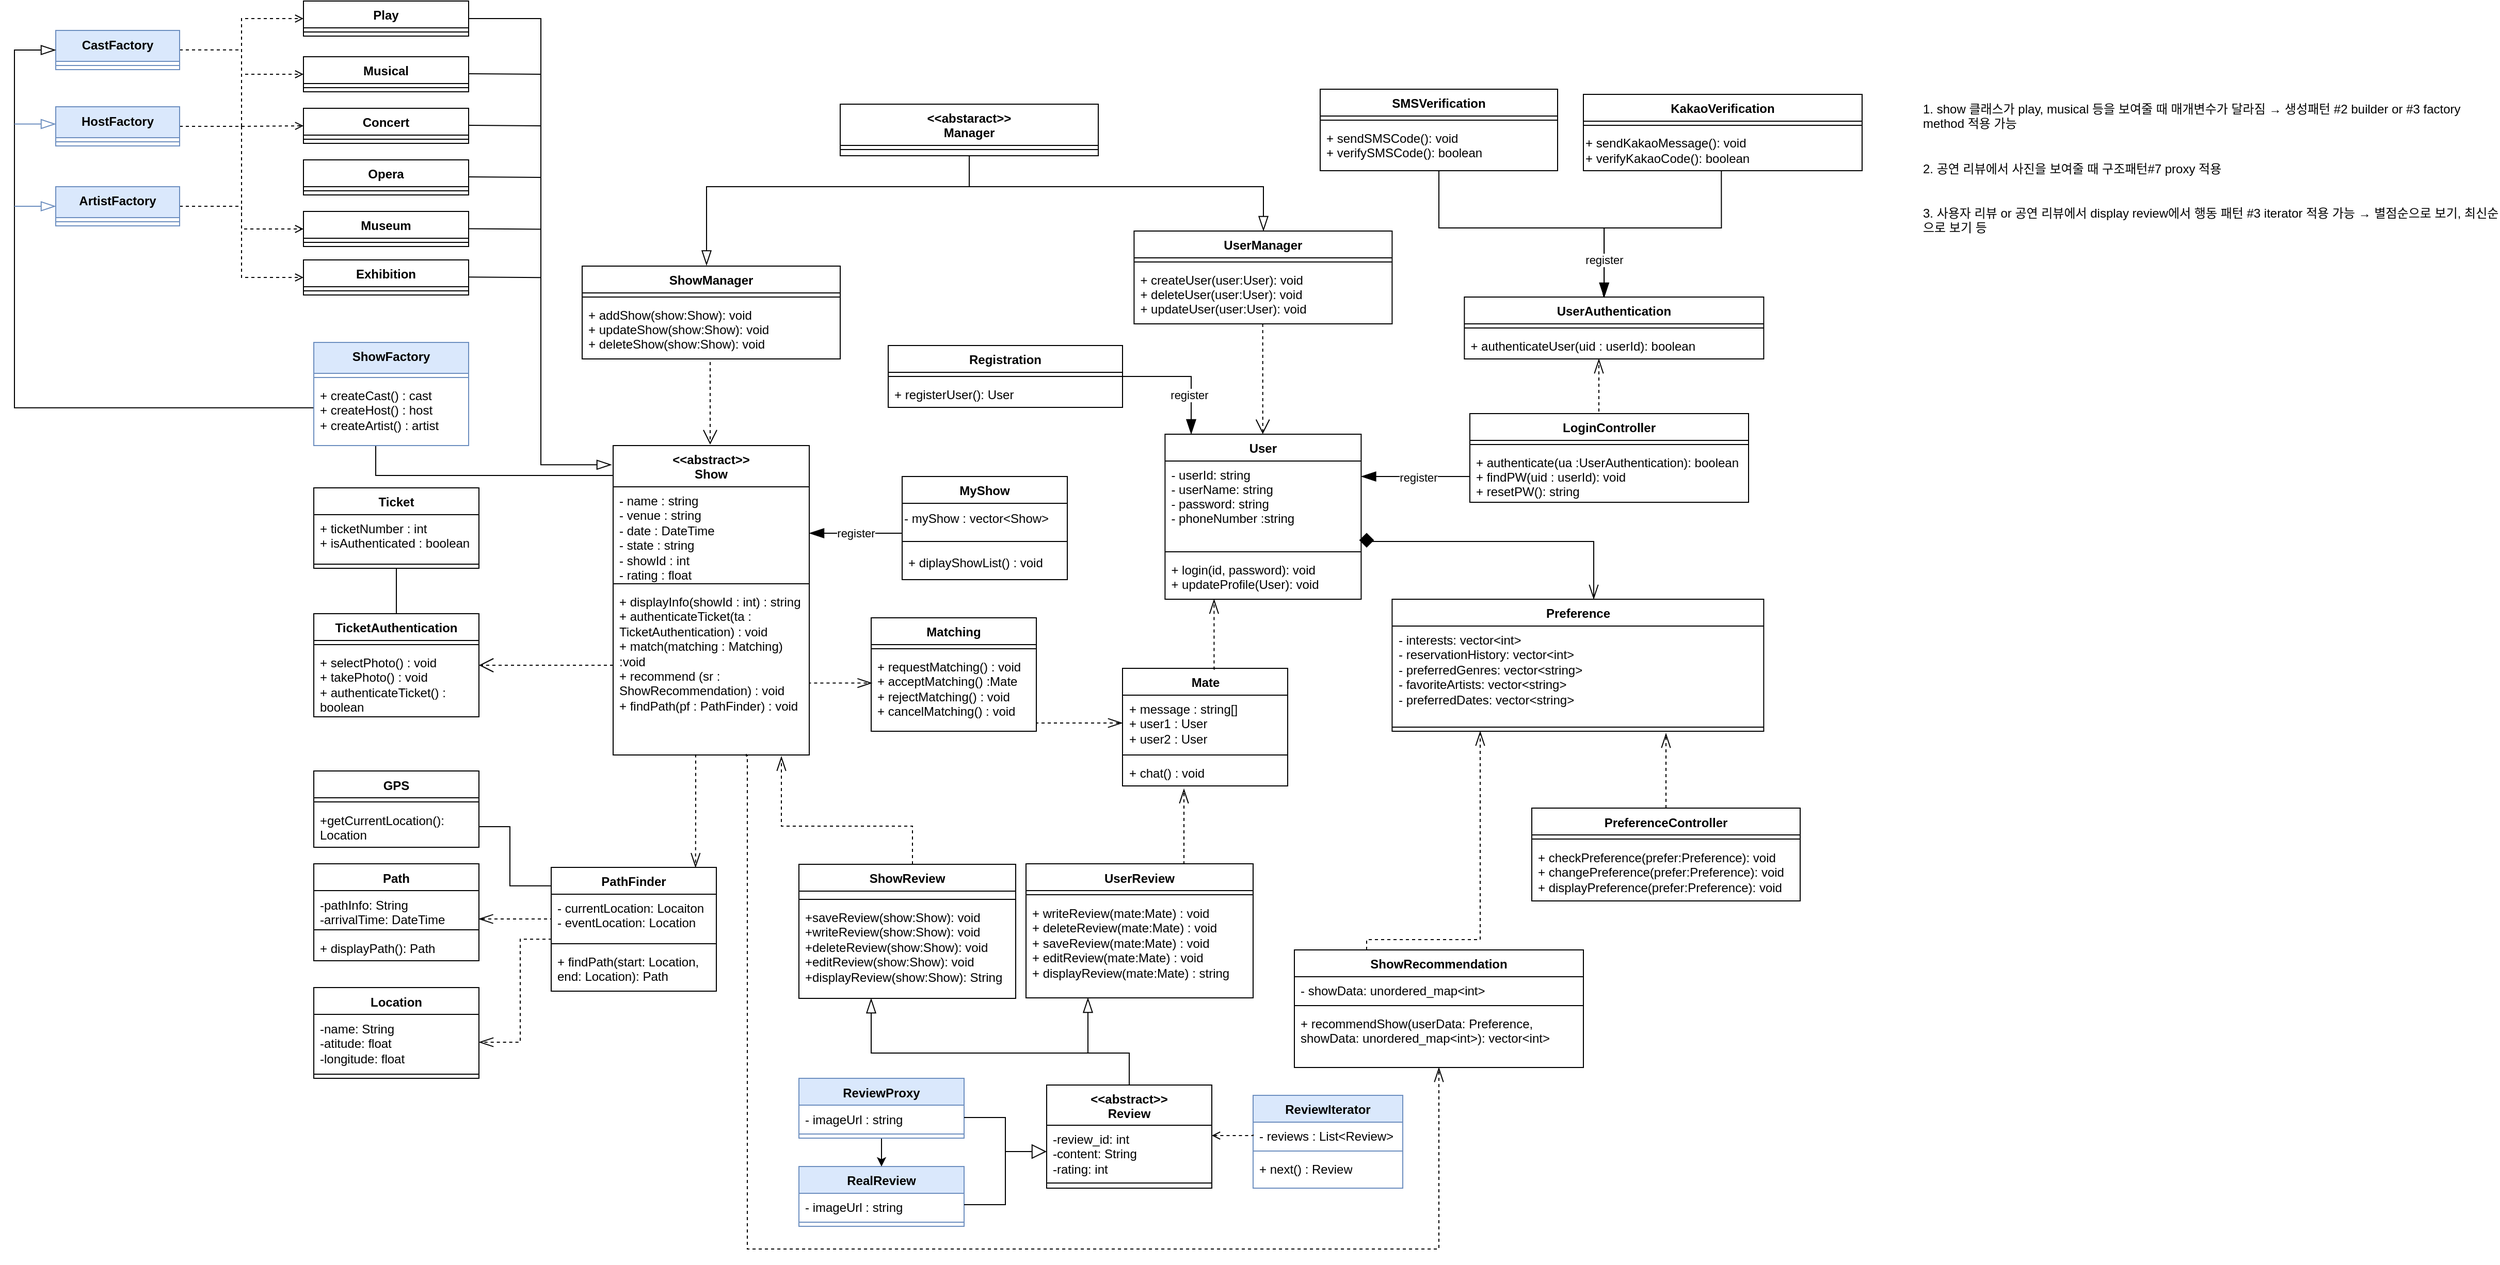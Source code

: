 <mxfile version="24.4.0" type="device">
  <diagram id="C5RBs43oDa-KdzZeNtuy" name="Page-1">
    <mxGraphModel dx="1924" dy="1827" grid="1" gridSize="10" guides="1" tooltips="1" connect="1" arrows="1" fold="1" page="1" pageScale="1" pageWidth="827" pageHeight="1169" math="0" shadow="0">
      <root>
        <mxCell id="WIyWlLk6GJQsqaUBKTNV-0" />
        <mxCell id="WIyWlLk6GJQsqaUBKTNV-1" parent="WIyWlLk6GJQsqaUBKTNV-0" />
        <mxCell id="eqaIh_Kuwr5XpTDgUAO9-0" value="&amp;lt;&amp;lt;abstract&amp;gt;&amp;gt;&lt;div&gt;Show&lt;/div&gt;" style="swimlane;fontStyle=1;align=center;verticalAlign=top;childLayout=stackLayout;horizontal=1;startSize=40;horizontalStack=0;resizeParent=1;resizeParentMax=0;resizeLast=0;collapsible=1;marginBottom=0;whiteSpace=wrap;html=1;" parent="WIyWlLk6GJQsqaUBKTNV-1" vertex="1">
          <mxGeometry x="-440" y="251" width="190" height="300" as="geometry">
            <mxRectangle x="-520" y="90" width="110" height="40" as="alternateBounds" />
          </mxGeometry>
        </mxCell>
        <mxCell id="eqaIh_Kuwr5XpTDgUAO9-1" value="- name : string&lt;div&gt;- venue : string&lt;/div&gt;&lt;div&gt;- date : DateTime&lt;/div&gt;&lt;div&gt;- state : string&lt;/div&gt;&lt;div&gt;- showId : int&lt;/div&gt;&lt;div&gt;- rating : float&lt;/div&gt;" style="text;strokeColor=none;fillColor=none;align=left;verticalAlign=top;spacingLeft=4;spacingRight=4;overflow=hidden;rotatable=0;points=[[0,0.5],[1,0.5]];portConstraint=eastwest;whiteSpace=wrap;html=1;" parent="eqaIh_Kuwr5XpTDgUAO9-0" vertex="1">
          <mxGeometry y="40" width="190" height="90" as="geometry" />
        </mxCell>
        <mxCell id="eqaIh_Kuwr5XpTDgUAO9-2" value="" style="line;strokeWidth=1;fillColor=none;align=left;verticalAlign=middle;spacingTop=-1;spacingLeft=3;spacingRight=3;rotatable=0;labelPosition=right;points=[];portConstraint=eastwest;strokeColor=inherit;" parent="eqaIh_Kuwr5XpTDgUAO9-0" vertex="1">
          <mxGeometry y="130" width="190" height="8" as="geometry" />
        </mxCell>
        <mxCell id="eqaIh_Kuwr5XpTDgUAO9-3" value="+ displayInfo(showId : int) : string&amp;nbsp;&lt;div&gt;+ authenticateTicket(ta : TicketAuthentication) : void&lt;/div&gt;&lt;div&gt;+ match(matching : Matching) :void&lt;/div&gt;&lt;div&gt;&lt;div&gt;+ recommend (sr : ShowRecommendation) : void&lt;/div&gt;&lt;/div&gt;&lt;div&gt;+ findPath(pf : PathFinder) : void&lt;/div&gt;" style="text;strokeColor=none;fillColor=none;align=left;verticalAlign=top;spacingLeft=4;spacingRight=4;overflow=hidden;rotatable=0;points=[[0,0.5],[1,0.5]];portConstraint=eastwest;whiteSpace=wrap;html=1;" parent="eqaIh_Kuwr5XpTDgUAO9-0" vertex="1">
          <mxGeometry y="138" width="190" height="162" as="geometry" />
        </mxCell>
        <mxCell id="eqaIh_Kuwr5XpTDgUAO9-82" value="" style="edgeStyle=orthogonalEdgeStyle;rounded=0;orthogonalLoop=1;jettySize=auto;html=1;entryX=0.5;entryY=1;entryDx=0;entryDy=0;endArrow=none;endFill=0;exitX=0.5;exitY=0;exitDx=0;exitDy=0;" parent="WIyWlLk6GJQsqaUBKTNV-1" source="eqaIh_Kuwr5XpTDgUAO9-4" target="eqaIh_Kuwr5XpTDgUAO9-8" edge="1">
          <mxGeometry relative="1" as="geometry">
            <Array as="points" />
            <mxPoint x="-650" y="470" as="sourcePoint" />
          </mxGeometry>
        </mxCell>
        <mxCell id="eqaIh_Kuwr5XpTDgUAO9-4" value="TicketAuthentication" style="swimlane;fontStyle=1;align=center;verticalAlign=top;childLayout=stackLayout;horizontal=1;startSize=26;horizontalStack=0;resizeParent=1;resizeParentMax=0;resizeLast=0;collapsible=1;marginBottom=0;whiteSpace=wrap;html=1;" parent="WIyWlLk6GJQsqaUBKTNV-1" vertex="1">
          <mxGeometry x="-730" y="414" width="160" height="100" as="geometry" />
        </mxCell>
        <mxCell id="eqaIh_Kuwr5XpTDgUAO9-6" value="" style="line;strokeWidth=1;fillColor=none;align=left;verticalAlign=middle;spacingTop=-1;spacingLeft=3;spacingRight=3;rotatable=0;labelPosition=right;points=[];portConstraint=eastwest;strokeColor=inherit;" parent="eqaIh_Kuwr5XpTDgUAO9-4" vertex="1">
          <mxGeometry y="26" width="160" height="8" as="geometry" />
        </mxCell>
        <mxCell id="eqaIh_Kuwr5XpTDgUAO9-7" value="&lt;div&gt;+ selectPhoto() : void&lt;/div&gt;&lt;div&gt;+ takePhoto() : void&lt;/div&gt;&lt;div&gt;+ authenticateTicket() : boolean&lt;br&gt;&lt;/div&gt;" style="text;strokeColor=none;fillColor=none;align=left;verticalAlign=top;spacingLeft=4;spacingRight=4;overflow=hidden;rotatable=0;points=[[0,0.5],[1,0.5]];portConstraint=eastwest;whiteSpace=wrap;html=1;" parent="eqaIh_Kuwr5XpTDgUAO9-4" vertex="1">
          <mxGeometry y="34" width="160" height="66" as="geometry" />
        </mxCell>
        <mxCell id="eqaIh_Kuwr5XpTDgUAO9-8" value="Ticket" style="swimlane;fontStyle=1;align=center;verticalAlign=top;childLayout=stackLayout;horizontal=1;startSize=26;horizontalStack=0;resizeParent=1;resizeParentMax=0;resizeLast=0;collapsible=1;marginBottom=0;whiteSpace=wrap;html=1;" parent="WIyWlLk6GJQsqaUBKTNV-1" vertex="1">
          <mxGeometry x="-730" y="292" width="160" height="78" as="geometry" />
        </mxCell>
        <mxCell id="eqaIh_Kuwr5XpTDgUAO9-9" value="+ ticketNumber : int&lt;div&gt;+ isAuthenticated : boolean&lt;/div&gt;" style="text;strokeColor=none;fillColor=none;align=left;verticalAlign=top;spacingLeft=4;spacingRight=4;overflow=hidden;rotatable=0;points=[[0,0.5],[1,0.5]];portConstraint=eastwest;whiteSpace=wrap;html=1;" parent="eqaIh_Kuwr5XpTDgUAO9-8" vertex="1">
          <mxGeometry y="26" width="160" height="44" as="geometry" />
        </mxCell>
        <mxCell id="eqaIh_Kuwr5XpTDgUAO9-10" value="" style="line;strokeWidth=1;fillColor=none;align=left;verticalAlign=middle;spacingTop=-1;spacingLeft=3;spacingRight=3;rotatable=0;labelPosition=right;points=[];portConstraint=eastwest;strokeColor=inherit;" parent="eqaIh_Kuwr5XpTDgUAO9-8" vertex="1">
          <mxGeometry y="70" width="160" height="8" as="geometry" />
        </mxCell>
        <mxCell id="eqaIh_Kuwr5XpTDgUAO9-16" value="Play" style="swimlane;fontStyle=1;align=center;verticalAlign=top;childLayout=stackLayout;horizontal=1;startSize=26;horizontalStack=0;resizeParent=1;resizeParentMax=0;resizeLast=0;collapsible=1;marginBottom=0;whiteSpace=wrap;html=1;" parent="WIyWlLk6GJQsqaUBKTNV-1" vertex="1">
          <mxGeometry x="-740" y="-180" width="160" height="34" as="geometry" />
        </mxCell>
        <mxCell id="eqaIh_Kuwr5XpTDgUAO9-18" value="" style="line;strokeWidth=1;fillColor=none;align=left;verticalAlign=middle;spacingTop=-1;spacingLeft=3;spacingRight=3;rotatable=0;labelPosition=right;points=[];portConstraint=eastwest;strokeColor=inherit;" parent="eqaIh_Kuwr5XpTDgUAO9-16" vertex="1">
          <mxGeometry y="26" width="160" height="8" as="geometry" />
        </mxCell>
        <mxCell id="eqaIh_Kuwr5XpTDgUAO9-20" value="Musical&lt;span style=&quot;color: rgba(0, 0, 0, 0); font-family: monospace; font-size: 0px; font-weight: 400; text-align: start; text-wrap: nowrap;&quot;&gt;%3CmxGraphModel%3E%3Croot%3E%3CmxCell%20id%3D%220%22%2F%3E%3CmxCell%20id%3D%221%22%20parent%3D%220%22%2F%3E%3CmxCell%20id%3D%222%22%20value%3D%22Play%22%20style%3D%22swimlane%3BfontStyle%3D1%3Balign%3Dcenter%3BverticalAlign%3Dtop%3BchildLayout%3DstackLayout%3Bhorizontal%3D1%3BstartSize%3D26%3BhorizontalStack%3D0%3BresizeParent%3D1%3BresizeParentMax%3D0%3BresizeLast%3D0%3Bcollapsible%3D1%3BmarginBottom%3D0%3BwhiteSpace%3Dwrap%3Bhtml%3D1%3B%22%20vertex%3D%221%22%20parent%3D%221%22%3E%3CmxGeometry%20x%3D%22-760%22%20y%3D%22290%22%20width%3D%22160%22%20height%3D%2234%22%20as%3D%22geometry%22%2F%3E%3C%2FmxCell%3E%3CmxCell%20id%3D%223%22%20value%3D%22%22%20style%3D%22line%3BstrokeWidth%3D1%3BfillColor%3Dnone%3Balign%3Dleft%3BverticalAlign%3Dmiddle%3BspacingTop%3D-1%3BspacingLeft%3D3%3BspacingRight%3D3%3Brotatable%3D0%3BlabelPosition%3Dright%3Bpoints%3D%5B%5D%3BportConstraint%3Deastwest%3BstrokeColor%3Dinherit%3B%22%20vertex%3D%221%22%20parent%3D%222%22%3E%3CmxGeometry%20y%3D%2226%22%20width%3D%22160%22%20height%3D%228%22%20as%3D%22geometry%22%2F%3E%3C%2FmxCell%3E%3C%2Froot%3E%3C%2FmxGraphModel%3E&lt;/span&gt;" style="swimlane;fontStyle=1;align=center;verticalAlign=top;childLayout=stackLayout;horizontal=1;startSize=26;horizontalStack=0;resizeParent=1;resizeParentMax=0;resizeLast=0;collapsible=1;marginBottom=0;whiteSpace=wrap;html=1;" parent="WIyWlLk6GJQsqaUBKTNV-1" vertex="1">
          <mxGeometry x="-740" y="-126" width="160" height="34" as="geometry" />
        </mxCell>
        <mxCell id="eqaIh_Kuwr5XpTDgUAO9-21" value="" style="line;strokeWidth=1;fillColor=none;align=left;verticalAlign=middle;spacingTop=-1;spacingLeft=3;spacingRight=3;rotatable=0;labelPosition=right;points=[];portConstraint=eastwest;strokeColor=inherit;" parent="eqaIh_Kuwr5XpTDgUAO9-20" vertex="1">
          <mxGeometry y="26" width="160" height="8" as="geometry" />
        </mxCell>
        <mxCell id="eqaIh_Kuwr5XpTDgUAO9-22" value="Concert" style="swimlane;fontStyle=1;align=center;verticalAlign=top;childLayout=stackLayout;horizontal=1;startSize=26;horizontalStack=0;resizeParent=1;resizeParentMax=0;resizeLast=0;collapsible=1;marginBottom=0;whiteSpace=wrap;html=1;" parent="WIyWlLk6GJQsqaUBKTNV-1" vertex="1">
          <mxGeometry x="-740" y="-76" width="160" height="34" as="geometry" />
        </mxCell>
        <mxCell id="eqaIh_Kuwr5XpTDgUAO9-23" value="" style="line;strokeWidth=1;fillColor=none;align=left;verticalAlign=middle;spacingTop=-1;spacingLeft=3;spacingRight=3;rotatable=0;labelPosition=right;points=[];portConstraint=eastwest;strokeColor=inherit;" parent="eqaIh_Kuwr5XpTDgUAO9-22" vertex="1">
          <mxGeometry y="26" width="160" height="8" as="geometry" />
        </mxCell>
        <mxCell id="eqaIh_Kuwr5XpTDgUAO9-26" value="Opera" style="swimlane;fontStyle=1;align=center;verticalAlign=top;childLayout=stackLayout;horizontal=1;startSize=26;horizontalStack=0;resizeParent=1;resizeParentMax=0;resizeLast=0;collapsible=1;marginBottom=0;whiteSpace=wrap;html=1;" parent="WIyWlLk6GJQsqaUBKTNV-1" vertex="1">
          <mxGeometry x="-740" y="-26" width="160" height="34" as="geometry" />
        </mxCell>
        <mxCell id="eqaIh_Kuwr5XpTDgUAO9-27" value="" style="line;strokeWidth=1;fillColor=none;align=left;verticalAlign=middle;spacingTop=-1;spacingLeft=3;spacingRight=3;rotatable=0;labelPosition=right;points=[];portConstraint=eastwest;strokeColor=inherit;" parent="eqaIh_Kuwr5XpTDgUAO9-26" vertex="1">
          <mxGeometry y="26" width="160" height="8" as="geometry" />
        </mxCell>
        <mxCell id="eqaIh_Kuwr5XpTDgUAO9-24" value="Museum" style="swimlane;fontStyle=1;align=center;verticalAlign=top;childLayout=stackLayout;horizontal=1;startSize=26;horizontalStack=0;resizeParent=1;resizeParentMax=0;resizeLast=0;collapsible=1;marginBottom=0;whiteSpace=wrap;html=1;" parent="WIyWlLk6GJQsqaUBKTNV-1" vertex="1">
          <mxGeometry x="-740" y="24" width="160" height="34" as="geometry" />
        </mxCell>
        <mxCell id="eqaIh_Kuwr5XpTDgUAO9-25" value="" style="line;strokeWidth=1;fillColor=none;align=left;verticalAlign=middle;spacingTop=-1;spacingLeft=3;spacingRight=3;rotatable=0;labelPosition=right;points=[];portConstraint=eastwest;strokeColor=inherit;" parent="eqaIh_Kuwr5XpTDgUAO9-24" vertex="1">
          <mxGeometry y="26" width="160" height="8" as="geometry" />
        </mxCell>
        <mxCell id="eqaIh_Kuwr5XpTDgUAO9-30" value="Matching" style="swimlane;fontStyle=1;align=center;verticalAlign=top;childLayout=stackLayout;horizontal=1;startSize=26;horizontalStack=0;resizeParent=1;resizeParentMax=0;resizeLast=0;collapsible=1;marginBottom=0;whiteSpace=wrap;html=1;" parent="WIyWlLk6GJQsqaUBKTNV-1" vertex="1">
          <mxGeometry x="-190" y="418" width="160" height="110" as="geometry" />
        </mxCell>
        <mxCell id="eqaIh_Kuwr5XpTDgUAO9-32" value="" style="line;strokeWidth=1;fillColor=none;align=left;verticalAlign=middle;spacingTop=-1;spacingLeft=3;spacingRight=3;rotatable=0;labelPosition=right;points=[];portConstraint=eastwest;strokeColor=inherit;" parent="eqaIh_Kuwr5XpTDgUAO9-30" vertex="1">
          <mxGeometry y="26" width="160" height="8" as="geometry" />
        </mxCell>
        <mxCell id="eqaIh_Kuwr5XpTDgUAO9-33" value="+ requestMatching() : void&lt;div&gt;+ acceptMatching(&lt;span style=&quot;background-color: initial;&quot;&gt;) :Mate&lt;/span&gt;&lt;/div&gt;&lt;div&gt;+ rejectMatching(&lt;span style=&quot;background-color: initial;&quot;&gt;) : void&lt;/span&gt;&lt;/div&gt;&lt;div&gt;+ cancelMatching(&lt;span style=&quot;background-color: initial;&quot;&gt;) : void&lt;/span&gt;&lt;/div&gt;" style="text;strokeColor=none;fillColor=none;align=left;verticalAlign=top;spacingLeft=4;spacingRight=4;overflow=hidden;rotatable=0;points=[[0,0.5],[1,0.5]];portConstraint=eastwest;whiteSpace=wrap;html=1;" parent="eqaIh_Kuwr5XpTDgUAO9-30" vertex="1">
          <mxGeometry y="34" width="160" height="76" as="geometry" />
        </mxCell>
        <mxCell id="eqaIh_Kuwr5XpTDgUAO9-34" value="Mate" style="swimlane;fontStyle=1;align=center;verticalAlign=top;childLayout=stackLayout;horizontal=1;startSize=26;horizontalStack=0;resizeParent=1;resizeParentMax=0;resizeLast=0;collapsible=1;marginBottom=0;whiteSpace=wrap;html=1;" parent="WIyWlLk6GJQsqaUBKTNV-1" vertex="1">
          <mxGeometry x="53.5" y="467" width="160" height="114" as="geometry" />
        </mxCell>
        <mxCell id="eqaIh_Kuwr5XpTDgUAO9-35" value="+ message : string[]&lt;div&gt;+ user1 : User&lt;/div&gt;&lt;div&gt;+ user2 : User&lt;/div&gt;" style="text;strokeColor=none;fillColor=none;align=left;verticalAlign=top;spacingLeft=4;spacingRight=4;overflow=hidden;rotatable=0;points=[[0,0.5],[1,0.5]];portConstraint=eastwest;whiteSpace=wrap;html=1;" parent="eqaIh_Kuwr5XpTDgUAO9-34" vertex="1">
          <mxGeometry y="26" width="160" height="54" as="geometry" />
        </mxCell>
        <mxCell id="eqaIh_Kuwr5XpTDgUAO9-36" value="" style="line;strokeWidth=1;fillColor=none;align=left;verticalAlign=middle;spacingTop=-1;spacingLeft=3;spacingRight=3;rotatable=0;labelPosition=right;points=[];portConstraint=eastwest;strokeColor=inherit;" parent="eqaIh_Kuwr5XpTDgUAO9-34" vertex="1">
          <mxGeometry y="80" width="160" height="8" as="geometry" />
        </mxCell>
        <mxCell id="eqaIh_Kuwr5XpTDgUAO9-37" value="+ chat() : void" style="text;strokeColor=none;fillColor=none;align=left;verticalAlign=top;spacingLeft=4;spacingRight=4;overflow=hidden;rotatable=0;points=[[0,0.5],[1,0.5]];portConstraint=eastwest;whiteSpace=wrap;html=1;" parent="eqaIh_Kuwr5XpTDgUAO9-34" vertex="1">
          <mxGeometry y="88" width="160" height="26" as="geometry" />
        </mxCell>
        <mxCell id="eqaIh_Kuwr5XpTDgUAO9-38" value="UserReview" style="swimlane;fontStyle=1;align=center;verticalAlign=top;childLayout=stackLayout;horizontal=1;startSize=26;horizontalStack=0;resizeParent=1;resizeParentMax=0;resizeLast=0;collapsible=1;marginBottom=0;whiteSpace=wrap;html=1;" parent="WIyWlLk6GJQsqaUBKTNV-1" vertex="1">
          <mxGeometry x="-40" y="656.5" width="220" height="130" as="geometry" />
        </mxCell>
        <mxCell id="eqaIh_Kuwr5XpTDgUAO9-40" value="" style="line;strokeWidth=1;fillColor=none;align=left;verticalAlign=middle;spacingTop=-1;spacingLeft=3;spacingRight=3;rotatable=0;labelPosition=right;points=[];portConstraint=eastwest;strokeColor=inherit;" parent="eqaIh_Kuwr5XpTDgUAO9-38" vertex="1">
          <mxGeometry y="26" width="220" height="8" as="geometry" />
        </mxCell>
        <mxCell id="eqaIh_Kuwr5XpTDgUAO9-41" value="&lt;div&gt;+ writeReview(mate:Mate) : void&lt;/div&gt;&lt;div&gt;+ deleteReview(mate:Mate&lt;span style=&quot;background-color: initial;&quot;&gt;) : void&lt;/span&gt;&lt;/div&gt;&lt;div&gt;&lt;div&gt;&lt;div&gt;&lt;span style=&quot;background-color: initial;&quot;&gt;+ saveReview(&lt;/span&gt;mate:Mate&lt;span style=&quot;background-color: initial;&quot;&gt;) : void&lt;/span&gt;&lt;/div&gt;&lt;/div&gt;&lt;/div&gt;&lt;div&gt;+ editReview(mate:Mate&lt;span style=&quot;background-color: initial;&quot;&gt;) : void&lt;/span&gt;&lt;/div&gt;&lt;div&gt;+ displayReview(mate:Mate&lt;span style=&quot;background-color: initial;&quot;&gt;) : string&lt;/span&gt;&lt;/div&gt;" style="text;strokeColor=none;fillColor=none;align=left;verticalAlign=top;spacingLeft=4;spacingRight=4;overflow=hidden;rotatable=0;points=[[0,0.5],[1,0.5]];portConstraint=eastwest;whiteSpace=wrap;html=1;" parent="eqaIh_Kuwr5XpTDgUAO9-38" vertex="1">
          <mxGeometry y="34" width="220" height="96" as="geometry" />
        </mxCell>
        <mxCell id="eqaIh_Kuwr5XpTDgUAO9-54" value="" style="endArrow=none;html=1;rounded=0;exitX=1;exitY=0;exitDx=0;exitDy=0;" parent="WIyWlLk6GJQsqaUBKTNV-1" edge="1">
          <mxGeometry width="50" height="50" relative="1" as="geometry">
            <mxPoint x="-580" y="-59.5" as="sourcePoint" />
            <mxPoint x="-510" y="-59" as="targetPoint" />
          </mxGeometry>
        </mxCell>
        <mxCell id="eqaIh_Kuwr5XpTDgUAO9-55" value="" style="endArrow=none;html=1;rounded=0;exitX=1;exitY=0;exitDx=0;exitDy=0;" parent="WIyWlLk6GJQsqaUBKTNV-1" edge="1">
          <mxGeometry width="50" height="50" relative="1" as="geometry">
            <mxPoint x="-580" y="-9.5" as="sourcePoint" />
            <mxPoint x="-510" y="-9" as="targetPoint" />
          </mxGeometry>
        </mxCell>
        <mxCell id="eqaIh_Kuwr5XpTDgUAO9-56" value="" style="endArrow=none;html=1;rounded=0;exitX=1;exitY=0;exitDx=0;exitDy=0;" parent="WIyWlLk6GJQsqaUBKTNV-1" edge="1">
          <mxGeometry width="50" height="50" relative="1" as="geometry">
            <mxPoint x="-580" y="-109.5" as="sourcePoint" />
            <mxPoint x="-510" y="-109" as="targetPoint" />
          </mxGeometry>
        </mxCell>
        <mxCell id="eqaIh_Kuwr5XpTDgUAO9-84" value="register" style="edgeStyle=orthogonalEdgeStyle;rounded=0;orthogonalLoop=1;jettySize=auto;html=1;entryX=1;entryY=0.5;entryDx=0;entryDy=0;endArrow=blockThin;endFill=1;endSize=12;" parent="WIyWlLk6GJQsqaUBKTNV-1" source="eqaIh_Kuwr5XpTDgUAO9-69" target="eqaIh_Kuwr5XpTDgUAO9-1" edge="1">
          <mxGeometry relative="1" as="geometry">
            <Array as="points">
              <mxPoint x="-180" y="336" />
              <mxPoint x="-180" y="336" />
            </Array>
          </mxGeometry>
        </mxCell>
        <mxCell id="eqaIh_Kuwr5XpTDgUAO9-85" value="" style="edgeLabel;html=1;align=center;verticalAlign=middle;resizable=0;points=[];" parent="eqaIh_Kuwr5XpTDgUAO9-84" vertex="1" connectable="0">
          <mxGeometry x="-0.079" y="1" relative="1" as="geometry">
            <mxPoint as="offset" />
          </mxGeometry>
        </mxCell>
        <mxCell id="eqaIh_Kuwr5XpTDgUAO9-69" value="MyShow" style="swimlane;fontStyle=1;align=center;verticalAlign=top;childLayout=stackLayout;horizontal=1;startSize=26;horizontalStack=0;resizeParent=1;resizeParentMax=0;resizeLast=0;collapsible=1;marginBottom=0;whiteSpace=wrap;html=1;" parent="WIyWlLk6GJQsqaUBKTNV-1" vertex="1">
          <mxGeometry x="-160" y="281" width="160" height="100" as="geometry" />
        </mxCell>
        <mxCell id="k7wSuXpc-OqHTCkI8A_d-135" value="- myShow : vector&amp;lt;Show&amp;gt;" style="text;html=1;align=left;verticalAlign=middle;resizable=0;points=[];autosize=1;strokeColor=none;fillColor=none;" parent="eqaIh_Kuwr5XpTDgUAO9-69" vertex="1">
          <mxGeometry y="26" width="160" height="30" as="geometry" />
        </mxCell>
        <mxCell id="eqaIh_Kuwr5XpTDgUAO9-70" value="" style="line;strokeWidth=1;fillColor=none;align=left;verticalAlign=middle;spacingTop=-1;spacingLeft=3;spacingRight=3;rotatable=0;labelPosition=right;points=[];portConstraint=eastwest;strokeColor=inherit;" parent="eqaIh_Kuwr5XpTDgUAO9-69" vertex="1">
          <mxGeometry y="56" width="160" height="14" as="geometry" />
        </mxCell>
        <mxCell id="eqaIh_Kuwr5XpTDgUAO9-71" value="&lt;div&gt;+ diplayShowList() : void&lt;/div&gt;" style="text;strokeColor=none;fillColor=none;align=left;verticalAlign=top;spacingLeft=4;spacingRight=4;overflow=hidden;rotatable=0;points=[[0,0.5],[1,0.5]];portConstraint=eastwest;whiteSpace=wrap;html=1;" parent="eqaIh_Kuwr5XpTDgUAO9-69" vertex="1">
          <mxGeometry y="70" width="160" height="30" as="geometry" />
        </mxCell>
        <mxCell id="eqaIh_Kuwr5XpTDgUAO9-74" value="" style="edgeStyle=orthogonalEdgeStyle;rounded=0;orthogonalLoop=1;jettySize=auto;html=1;strokeColor=default;endArrow=open;endFill=0;dashed=1;endSize=12;" parent="WIyWlLk6GJQsqaUBKTNV-1" target="eqaIh_Kuwr5XpTDgUAO9-4" edge="1">
          <mxGeometry relative="1" as="geometry">
            <mxPoint x="-440" y="464" as="sourcePoint" />
            <Array as="points">
              <mxPoint x="-440" y="464" />
            </Array>
          </mxGeometry>
        </mxCell>
        <mxCell id="k7wSuXpc-OqHTCkI8A_d-2" style="edgeStyle=orthogonalEdgeStyle;rounded=0;orthogonalLoop=1;jettySize=auto;html=1;endArrow=blockThin;endFill=1;endSize=12;exitX=0;exitY=0.5;exitDx=0;exitDy=0;" parent="WIyWlLk6GJQsqaUBKTNV-1" source="k7wSuXpc-OqHTCkI8A_d-6" edge="1">
          <mxGeometry relative="1" as="geometry">
            <mxPoint x="284.69" y="281.0" as="targetPoint" />
            <Array as="points">
              <mxPoint x="390" y="281" />
            </Array>
            <mxPoint x="640" y="281.0" as="sourcePoint" />
          </mxGeometry>
        </mxCell>
        <mxCell id="k7wSuXpc-OqHTCkI8A_d-3" value="&lt;b&gt;&lt;/b&gt;" style="edgeLabel;html=1;align=center;verticalAlign=middle;resizable=0;points=[];" parent="k7wSuXpc-OqHTCkI8A_d-2" vertex="1" connectable="0">
          <mxGeometry x="0.084" relative="1" as="geometry">
            <mxPoint as="offset" />
          </mxGeometry>
        </mxCell>
        <mxCell id="jgWhs5KkmwtUaRcZvf3S-9" value="register" style="edgeLabel;html=1;align=center;verticalAlign=middle;resizable=0;points=[];" parent="k7wSuXpc-OqHTCkI8A_d-2" vertex="1" connectable="0">
          <mxGeometry x="0.138" y="1" relative="1" as="geometry">
            <mxPoint x="8" as="offset" />
          </mxGeometry>
        </mxCell>
        <mxCell id="k7wSuXpc-OqHTCkI8A_d-4" value="LoginController" style="swimlane;fontStyle=1;align=center;verticalAlign=top;childLayout=stackLayout;horizontal=1;startSize=26;horizontalStack=0;resizeParent=1;resizeLast=0;collapsible=1;marginBottom=0;rounded=0;shadow=0;strokeWidth=1;" parent="WIyWlLk6GJQsqaUBKTNV-1" vertex="1">
          <mxGeometry x="390" y="220" width="270" height="86" as="geometry">
            <mxRectangle x="230" y="140" width="160" height="26" as="alternateBounds" />
          </mxGeometry>
        </mxCell>
        <mxCell id="k7wSuXpc-OqHTCkI8A_d-5" value="" style="line;html=1;strokeWidth=1;align=left;verticalAlign=middle;spacingTop=-1;spacingLeft=3;spacingRight=3;rotatable=0;labelPosition=right;points=[];portConstraint=eastwest;" parent="k7wSuXpc-OqHTCkI8A_d-4" vertex="1">
          <mxGeometry y="26" width="270" height="8" as="geometry" />
        </mxCell>
        <mxCell id="k7wSuXpc-OqHTCkI8A_d-6" value="+ authenticate(ua :UserAuthentication): boolean&#xa;+ findPW(uid : userId): void&#xa;+ resetPW(): string" style="text;align=left;verticalAlign=top;spacingLeft=4;spacingRight=4;overflow=hidden;rotatable=0;points=[[0,0.5],[1,0.5]];portConstraint=eastwest;" parent="k7wSuXpc-OqHTCkI8A_d-4" vertex="1">
          <mxGeometry y="34" width="270" height="46" as="geometry" />
        </mxCell>
        <mxCell id="k7wSuXpc-OqHTCkI8A_d-7" style="edgeStyle=orthogonalEdgeStyle;rounded=0;orthogonalLoop=1;jettySize=auto;html=1;exitX=0.495;exitY=0.991;exitDx=0;exitDy=0;entryX=0.465;entryY=0.002;entryDx=0;entryDy=0;exitPerimeter=0;endArrow=blockThin;endFill=1;endSize=1;entryPerimeter=0;" parent="WIyWlLk6GJQsqaUBKTNV-1" source="k7wSuXpc-OqHTCkI8A_d-11" target="k7wSuXpc-OqHTCkI8A_d-14" edge="1">
          <mxGeometry relative="1" as="geometry">
            <Array as="points">
              <mxPoint x="634" y="40" />
              <mxPoint x="520" y="40" />
              <mxPoint x="520" y="100" />
              <mxPoint x="520" y="100" />
            </Array>
            <mxPoint x="685" y="761" as="targetPoint" />
          </mxGeometry>
        </mxCell>
        <mxCell id="k7wSuXpc-OqHTCkI8A_d-8" value="&lt;b&gt;&lt;/b&gt;" style="edgeLabel;html=1;align=center;verticalAlign=middle;resizable=0;points=[];" parent="k7wSuXpc-OqHTCkI8A_d-7" vertex="1" connectable="0">
          <mxGeometry x="-0.365" y="3" relative="1" as="geometry">
            <mxPoint as="offset" />
          </mxGeometry>
        </mxCell>
        <mxCell id="k7wSuXpc-OqHTCkI8A_d-9" value="KakaoVerification" style="swimlane;fontStyle=1;align=center;verticalAlign=top;childLayout=stackLayout;horizontal=1;startSize=26;horizontalStack=0;resizeParent=1;resizeLast=0;collapsible=1;marginBottom=0;rounded=0;shadow=0;strokeWidth=1;" parent="WIyWlLk6GJQsqaUBKTNV-1" vertex="1">
          <mxGeometry x="500" y="-89.5" width="270" height="74" as="geometry">
            <mxRectangle x="340" y="380" width="170" height="26" as="alternateBounds" />
          </mxGeometry>
        </mxCell>
        <mxCell id="k7wSuXpc-OqHTCkI8A_d-10" value="" style="line;html=1;strokeWidth=1;align=left;verticalAlign=middle;spacingTop=-1;spacingLeft=3;spacingRight=3;rotatable=0;labelPosition=right;points=[];portConstraint=eastwest;" parent="k7wSuXpc-OqHTCkI8A_d-9" vertex="1">
          <mxGeometry y="26" width="270" height="8" as="geometry" />
        </mxCell>
        <mxCell id="k7wSuXpc-OqHTCkI8A_d-11" value="+ sendKakaoMessage(): void&lt;div&gt;+ verifyKakaoCode(): boolean&lt;/div&gt;" style="text;html=1;align=left;verticalAlign=middle;resizable=0;points=[];autosize=1;strokeColor=none;fillColor=none;" parent="k7wSuXpc-OqHTCkI8A_d-9" vertex="1">
          <mxGeometry y="34" width="270" height="40" as="geometry" />
        </mxCell>
        <mxCell id="k7wSuXpc-OqHTCkI8A_d-12" style="edgeStyle=orthogonalEdgeStyle;rounded=0;orthogonalLoop=1;jettySize=auto;html=1;dashed=1;exitX=0.5;exitY=0;exitDx=0;exitDy=0;endArrow=openThin;endFill=0;endSize=12;" parent="WIyWlLk6GJQsqaUBKTNV-1" source="k7wSuXpc-OqHTCkI8A_d-4" target="k7wSuXpc-OqHTCkI8A_d-14" edge="1">
          <mxGeometry relative="1" as="geometry">
            <Array as="points">
              <mxPoint x="515" y="190" />
              <mxPoint x="515" y="190" />
            </Array>
            <mxPoint x="693" y="628" as="sourcePoint" />
          </mxGeometry>
        </mxCell>
        <mxCell id="k7wSuXpc-OqHTCkI8A_d-13" value="&lt;b&gt;&lt;/b&gt;" style="edgeLabel;html=1;align=center;verticalAlign=middle;resizable=0;points=[];" parent="k7wSuXpc-OqHTCkI8A_d-12" vertex="1" connectable="0">
          <mxGeometry x="0.218" y="-1" relative="1" as="geometry">
            <mxPoint as="offset" />
          </mxGeometry>
        </mxCell>
        <mxCell id="k7wSuXpc-OqHTCkI8A_d-14" value="UserAuthentication" style="swimlane;fontStyle=1;align=center;verticalAlign=top;childLayout=stackLayout;horizontal=1;startSize=26;horizontalStack=0;resizeParent=1;resizeLast=0;collapsible=1;marginBottom=0;rounded=0;shadow=0;strokeWidth=1;" parent="WIyWlLk6GJQsqaUBKTNV-1" vertex="1">
          <mxGeometry x="384.69" y="107" width="290" height="60" as="geometry">
            <mxRectangle x="230" y="140" width="160" height="26" as="alternateBounds" />
          </mxGeometry>
        </mxCell>
        <mxCell id="k7wSuXpc-OqHTCkI8A_d-15" value="" style="line;html=1;strokeWidth=1;align=left;verticalAlign=middle;spacingTop=-1;spacingLeft=3;spacingRight=3;rotatable=0;labelPosition=right;points=[];portConstraint=eastwest;" parent="k7wSuXpc-OqHTCkI8A_d-14" vertex="1">
          <mxGeometry y="26" width="290" height="8" as="geometry" />
        </mxCell>
        <mxCell id="k7wSuXpc-OqHTCkI8A_d-16" value="+ authenticateUser(uid : userId): boolean" style="text;align=left;verticalAlign=top;spacingLeft=4;spacingRight=4;overflow=hidden;rotatable=0;points=[[0,0.5],[1,0.5]];portConstraint=eastwest;" parent="k7wSuXpc-OqHTCkI8A_d-14" vertex="1">
          <mxGeometry y="34" width="290" height="26" as="geometry" />
        </mxCell>
        <mxCell id="k7wSuXpc-OqHTCkI8A_d-17" value="User" style="swimlane;fontStyle=1;align=center;verticalAlign=top;childLayout=stackLayout;horizontal=1;startSize=26;horizontalStack=0;resizeParent=1;resizeLast=0;collapsible=1;marginBottom=0;rounded=0;shadow=0;strokeWidth=1;" parent="WIyWlLk6GJQsqaUBKTNV-1" vertex="1">
          <mxGeometry x="94.69" y="240" width="190" height="160" as="geometry">
            <mxRectangle x="230" y="140" width="160" height="26" as="alternateBounds" />
          </mxGeometry>
        </mxCell>
        <mxCell id="k7wSuXpc-OqHTCkI8A_d-18" value="- userId: string&#xa;- userName: string&#xa;- password: string&#xa;- phoneNumber :string" style="text;align=left;verticalAlign=top;spacingLeft=4;spacingRight=4;overflow=hidden;rotatable=0;points=[[0,0.5],[1,0.5]];portConstraint=eastwest;" parent="k7wSuXpc-OqHTCkI8A_d-17" vertex="1">
          <mxGeometry y="26" width="190" height="84" as="geometry" />
        </mxCell>
        <mxCell id="k7wSuXpc-OqHTCkI8A_d-19" value="" style="line;html=1;strokeWidth=1;align=left;verticalAlign=middle;spacingTop=-1;spacingLeft=3;spacingRight=3;rotatable=0;labelPosition=right;points=[];portConstraint=eastwest;" parent="k7wSuXpc-OqHTCkI8A_d-17" vertex="1">
          <mxGeometry y="110" width="190" height="8" as="geometry" />
        </mxCell>
        <mxCell id="k7wSuXpc-OqHTCkI8A_d-20" value="+ login(id, password): void&#xa;+ updateProfile(User): void" style="text;align=left;verticalAlign=top;spacingLeft=4;spacingRight=4;overflow=hidden;rotatable=0;points=[[0,0.5],[1,0.5]];portConstraint=eastwest;" parent="k7wSuXpc-OqHTCkI8A_d-17" vertex="1">
          <mxGeometry y="118" width="190" height="32" as="geometry" />
        </mxCell>
        <mxCell id="k7wSuXpc-OqHTCkI8A_d-21" value="UserManager" style="swimlane;fontStyle=1;align=center;verticalAlign=top;childLayout=stackLayout;horizontal=1;startSize=26;horizontalStack=0;resizeParent=1;resizeLast=0;collapsible=1;marginBottom=0;rounded=0;shadow=0;strokeWidth=1;" parent="WIyWlLk6GJQsqaUBKTNV-1" vertex="1">
          <mxGeometry x="64.69" y="43" width="250" height="90" as="geometry">
            <mxRectangle x="230" y="140" width="160" height="26" as="alternateBounds" />
          </mxGeometry>
        </mxCell>
        <mxCell id="k7wSuXpc-OqHTCkI8A_d-22" value="" style="line;html=1;strokeWidth=1;align=left;verticalAlign=middle;spacingTop=-1;spacingLeft=3;spacingRight=3;rotatable=0;labelPosition=right;points=[];portConstraint=eastwest;" parent="k7wSuXpc-OqHTCkI8A_d-21" vertex="1">
          <mxGeometry y="26" width="250" height="8" as="geometry" />
        </mxCell>
        <mxCell id="k7wSuXpc-OqHTCkI8A_d-23" value="+ createUser(user:User): void&#xa;+ deleteUser(user:User): void&#xa;+ updateUser(user:User): void " style="text;align=left;verticalAlign=top;spacingLeft=4;spacingRight=4;overflow=hidden;rotatable=0;points=[[0,0.5],[1,0.5]];portConstraint=eastwest;" parent="k7wSuXpc-OqHTCkI8A_d-21" vertex="1">
          <mxGeometry y="34" width="250" height="56" as="geometry" />
        </mxCell>
        <mxCell id="k7wSuXpc-OqHTCkI8A_d-24" value="" style="edgeStyle=orthogonalEdgeStyle;rounded=0;orthogonalLoop=1;jettySize=auto;html=1;endArrow=blockThin;endFill=1;endSize=12;" parent="WIyWlLk6GJQsqaUBKTNV-1" source="k7wSuXpc-OqHTCkI8A_d-26" target="k7wSuXpc-OqHTCkI8A_d-17" edge="1">
          <mxGeometry relative="1" as="geometry">
            <mxPoint x="290" y="340" as="targetPoint" />
            <Array as="points">
              <mxPoint x="120" y="184" />
            </Array>
          </mxGeometry>
        </mxCell>
        <mxCell id="k7wSuXpc-OqHTCkI8A_d-25" value="&lt;b&gt;&lt;/b&gt;" style="edgeLabel;html=1;align=center;verticalAlign=middle;resizable=0;points=[];" parent="k7wSuXpc-OqHTCkI8A_d-24" vertex="1" connectable="0">
          <mxGeometry x="-0.06" y="-1" relative="1" as="geometry">
            <mxPoint as="offset" />
          </mxGeometry>
        </mxCell>
        <mxCell id="jgWhs5KkmwtUaRcZvf3S-8" value="register" style="edgeLabel;html=1;align=center;verticalAlign=middle;resizable=0;points=[];" parent="k7wSuXpc-OqHTCkI8A_d-24" vertex="1" connectable="0">
          <mxGeometry x="0.382" y="-2" relative="1" as="geometry">
            <mxPoint as="offset" />
          </mxGeometry>
        </mxCell>
        <mxCell id="k7wSuXpc-OqHTCkI8A_d-26" value="Registration" style="swimlane;fontStyle=1;align=center;verticalAlign=top;childLayout=stackLayout;horizontal=1;startSize=26;horizontalStack=0;resizeParent=1;resizeLast=0;collapsible=1;marginBottom=0;rounded=0;shadow=0;strokeWidth=1;fillColor=none;" parent="WIyWlLk6GJQsqaUBKTNV-1" vertex="1">
          <mxGeometry x="-173.5" y="154" width="227" height="60" as="geometry">
            <mxRectangle x="230" y="140" width="160" height="26" as="alternateBounds" />
          </mxGeometry>
        </mxCell>
        <mxCell id="k7wSuXpc-OqHTCkI8A_d-27" value="" style="line;html=1;strokeWidth=1;align=left;verticalAlign=middle;spacingTop=-1;spacingLeft=3;spacingRight=3;rotatable=0;labelPosition=right;points=[];portConstraint=eastwest;" parent="k7wSuXpc-OqHTCkI8A_d-26" vertex="1">
          <mxGeometry y="26" width="227" height="8" as="geometry" />
        </mxCell>
        <mxCell id="k7wSuXpc-OqHTCkI8A_d-28" value="+ registerUser(): User" style="text;align=left;verticalAlign=top;spacingLeft=4;spacingRight=4;overflow=hidden;rotatable=0;points=[[0,0.5],[1,0.5]];portConstraint=eastwest;" parent="k7wSuXpc-OqHTCkI8A_d-26" vertex="1">
          <mxGeometry y="34" width="227" height="26" as="geometry" />
        </mxCell>
        <mxCell id="k7wSuXpc-OqHTCkI8A_d-29" style="edgeStyle=orthogonalEdgeStyle;rounded=0;orthogonalLoop=1;jettySize=auto;html=1;entryX=0.467;entryY=0.009;entryDx=0;entryDy=0;exitX=0.5;exitY=1;exitDx=0;exitDy=0;endArrow=blockThin;endFill=1;endSize=12;entryPerimeter=0;" parent="WIyWlLk6GJQsqaUBKTNV-1" source="k7wSuXpc-OqHTCkI8A_d-31" target="k7wSuXpc-OqHTCkI8A_d-14" edge="1">
          <mxGeometry relative="1" as="geometry">
            <mxPoint x="680" y="751" as="targetPoint" />
            <Array as="points">
              <mxPoint x="360" y="40" />
              <mxPoint x="520" y="40" />
            </Array>
          </mxGeometry>
        </mxCell>
        <mxCell id="k7wSuXpc-OqHTCkI8A_d-30" value="&lt;b&gt;&lt;/b&gt;" style="edgeLabel;html=1;align=center;verticalAlign=middle;resizable=0;points=[];" parent="k7wSuXpc-OqHTCkI8A_d-29" vertex="1" connectable="0">
          <mxGeometry x="0.259" y="3" relative="1" as="geometry">
            <mxPoint as="offset" />
          </mxGeometry>
        </mxCell>
        <mxCell id="jgWhs5KkmwtUaRcZvf3S-10" value="register" style="edgeLabel;html=1;align=center;verticalAlign=middle;resizable=0;points=[];" parent="k7wSuXpc-OqHTCkI8A_d-29" vertex="1" connectable="0">
          <mxGeometry x="0.738" relative="1" as="geometry">
            <mxPoint as="offset" />
          </mxGeometry>
        </mxCell>
        <mxCell id="k7wSuXpc-OqHTCkI8A_d-31" value="SMSVerification" style="swimlane;fontStyle=1;align=center;verticalAlign=top;childLayout=stackLayout;horizontal=1;startSize=26;horizontalStack=0;resizeParent=1;resizeLast=0;collapsible=1;marginBottom=0;rounded=0;shadow=0;strokeWidth=1;" parent="WIyWlLk6GJQsqaUBKTNV-1" vertex="1">
          <mxGeometry x="245" y="-94.5" width="230" height="79" as="geometry">
            <mxRectangle x="230" y="140" width="160" height="26" as="alternateBounds" />
          </mxGeometry>
        </mxCell>
        <mxCell id="k7wSuXpc-OqHTCkI8A_d-32" value="" style="line;html=1;strokeWidth=1;align=left;verticalAlign=middle;spacingTop=-1;spacingLeft=3;spacingRight=3;rotatable=0;labelPosition=right;points=[];portConstraint=eastwest;" parent="k7wSuXpc-OqHTCkI8A_d-31" vertex="1">
          <mxGeometry y="26" width="230" height="8" as="geometry" />
        </mxCell>
        <mxCell id="k7wSuXpc-OqHTCkI8A_d-33" value="+ sendSMSCode(): void&#xa;+ verifySMSCode(): boolean" style="text;align=left;verticalAlign=top;spacingLeft=4;spacingRight=4;overflow=hidden;rotatable=0;points=[[0,0.5],[1,0.5]];portConstraint=eastwest;" parent="k7wSuXpc-OqHTCkI8A_d-31" vertex="1">
          <mxGeometry y="34" width="230" height="36" as="geometry" />
        </mxCell>
        <mxCell id="k7wSuXpc-OqHTCkI8A_d-37" style="edgeStyle=orthogonalEdgeStyle;rounded=0;orthogonalLoop=1;jettySize=auto;html=1;exitX=0.5;exitY=1;exitDx=0;exitDy=0;endArrow=blockThin;endFill=0;endSize=12;" parent="WIyWlLk6GJQsqaUBKTNV-1" source="k7wSuXpc-OqHTCkI8A_d-40" target="k7wSuXpc-OqHTCkI8A_d-21" edge="1">
          <mxGeometry relative="1" as="geometry">
            <Array as="points">
              <mxPoint x="-95" />
              <mxPoint x="190" />
            </Array>
          </mxGeometry>
        </mxCell>
        <mxCell id="k7wSuXpc-OqHTCkI8A_d-40" value="&lt;&lt;abstaract&gt;&gt;&#xa;Manager" style="swimlane;fontStyle=1;align=center;verticalAlign=top;childLayout=stackLayout;horizontal=1;startSize=40;horizontalStack=0;resizeParent=1;resizeLast=0;collapsible=1;marginBottom=0;rounded=0;shadow=0;strokeWidth=1;" parent="WIyWlLk6GJQsqaUBKTNV-1" vertex="1">
          <mxGeometry x="-220" y="-80" width="250" height="50" as="geometry">
            <mxRectangle x="230" y="140" width="160" height="26" as="alternateBounds" />
          </mxGeometry>
        </mxCell>
        <mxCell id="k7wSuXpc-OqHTCkI8A_d-41" value="" style="line;html=1;strokeWidth=1;align=left;verticalAlign=middle;spacingTop=-1;spacingLeft=3;spacingRight=3;rotatable=0;labelPosition=right;points=[];portConstraint=eastwest;" parent="k7wSuXpc-OqHTCkI8A_d-40" vertex="1">
          <mxGeometry y="40" width="250" height="8" as="geometry" />
        </mxCell>
        <mxCell id="k7wSuXpc-OqHTCkI8A_d-42" value="ShowManager" style="swimlane;fontStyle=1;align=center;verticalAlign=top;childLayout=stackLayout;horizontal=1;startSize=26;horizontalStack=0;resizeParent=1;resizeLast=0;collapsible=1;marginBottom=0;rounded=0;shadow=0;strokeWidth=1;" parent="WIyWlLk6GJQsqaUBKTNV-1" vertex="1">
          <mxGeometry x="-470" y="77" width="250" height="90" as="geometry">
            <mxRectangle x="230" y="140" width="160" height="26" as="alternateBounds" />
          </mxGeometry>
        </mxCell>
        <mxCell id="k7wSuXpc-OqHTCkI8A_d-43" value="" style="line;html=1;strokeWidth=1;align=left;verticalAlign=middle;spacingTop=-1;spacingLeft=3;spacingRight=3;rotatable=0;labelPosition=right;points=[];portConstraint=eastwest;" parent="k7wSuXpc-OqHTCkI8A_d-42" vertex="1">
          <mxGeometry y="26" width="250" height="8" as="geometry" />
        </mxCell>
        <mxCell id="k7wSuXpc-OqHTCkI8A_d-44" value="+ addShow(show:Show): void&#xa;+ updateShow(show:Show): void&#xa;+ deleteShow(show:Show): void" style="text;align=left;verticalAlign=top;spacingLeft=4;spacingRight=4;overflow=hidden;rotatable=0;points=[[0,0.5],[1,0.5]];portConstraint=eastwest;" parent="k7wSuXpc-OqHTCkI8A_d-42" vertex="1">
          <mxGeometry y="34" width="250" height="56" as="geometry" />
        </mxCell>
        <mxCell id="k7wSuXpc-OqHTCkI8A_d-142" style="edgeStyle=orthogonalEdgeStyle;rounded=0;orthogonalLoop=1;jettySize=auto;html=1;exitX=0.421;exitY=0.996;exitDx=0;exitDy=0;exitPerimeter=0;entryX=0.874;entryY=0.001;entryDx=0;entryDy=0;entryPerimeter=0;dashed=1;endArrow=openThin;endFill=0;endSize=12;" parent="WIyWlLk6GJQsqaUBKTNV-1" source="eqaIh_Kuwr5XpTDgUAO9-3" target="k7wSuXpc-OqHTCkI8A_d-46" edge="1">
          <mxGeometry relative="1" as="geometry">
            <mxPoint x="-360" y="661" as="targetPoint" />
            <mxPoint x="-360" y="590" as="sourcePoint" />
            <Array as="points">
              <mxPoint x="-360" y="590" />
              <mxPoint x="-360" y="590" />
            </Array>
          </mxGeometry>
        </mxCell>
        <mxCell id="k7wSuXpc-OqHTCkI8A_d-143" value="" style="edgeLabel;html=1;align=center;verticalAlign=middle;resizable=0;points=[];" parent="k7wSuXpc-OqHTCkI8A_d-142" vertex="1" connectable="0">
          <mxGeometry x="-0.117" y="1" relative="1" as="geometry">
            <mxPoint x="-1" y="-2" as="offset" />
          </mxGeometry>
        </mxCell>
        <mxCell id="k7wSuXpc-OqHTCkI8A_d-46" value="PathFinder" style="swimlane;fontStyle=1;align=center;verticalAlign=top;childLayout=stackLayout;horizontal=1;startSize=26;horizontalStack=0;resizeParent=1;resizeParentMax=0;resizeLast=0;collapsible=1;marginBottom=0;whiteSpace=wrap;html=1;" parent="WIyWlLk6GJQsqaUBKTNV-1" vertex="1">
          <mxGeometry x="-500" y="660" width="160" height="120" as="geometry" />
        </mxCell>
        <mxCell id="k7wSuXpc-OqHTCkI8A_d-47" value="- currentLocation: Locaiton&lt;div&gt;- eventLocation: Location&lt;/div&gt;" style="text;strokeColor=none;fillColor=none;align=left;verticalAlign=top;spacingLeft=4;spacingRight=4;overflow=hidden;rotatable=0;points=[[0,0.5],[1,0.5]];portConstraint=eastwest;whiteSpace=wrap;html=1;" parent="k7wSuXpc-OqHTCkI8A_d-46" vertex="1">
          <mxGeometry y="26" width="160" height="44" as="geometry" />
        </mxCell>
        <mxCell id="k7wSuXpc-OqHTCkI8A_d-48" value="" style="line;strokeWidth=1;fillColor=none;align=left;verticalAlign=middle;spacingTop=-1;spacingLeft=3;spacingRight=3;rotatable=0;labelPosition=right;points=[];portConstraint=eastwest;strokeColor=inherit;" parent="k7wSuXpc-OqHTCkI8A_d-46" vertex="1">
          <mxGeometry y="70" width="160" height="8" as="geometry" />
        </mxCell>
        <mxCell id="k7wSuXpc-OqHTCkI8A_d-49" value="+ findPath(start: Location, end: Location): Path" style="text;strokeColor=none;fillColor=none;align=left;verticalAlign=top;spacingLeft=4;spacingRight=4;overflow=hidden;rotatable=0;points=[[0,0.5],[1,0.5]];portConstraint=eastwest;whiteSpace=wrap;html=1;" parent="k7wSuXpc-OqHTCkI8A_d-46" vertex="1">
          <mxGeometry y="78" width="160" height="42" as="geometry" />
        </mxCell>
        <mxCell id="k7wSuXpc-OqHTCkI8A_d-52" style="edgeStyle=orthogonalEdgeStyle;rounded=0;orthogonalLoop=1;jettySize=auto;html=1;startArrow=diamond;startFill=1;endArrow=openThin;endFill=0;endSize=12;startSize=12;" parent="WIyWlLk6GJQsqaUBKTNV-1" target="k7wSuXpc-OqHTCkI8A_d-88" edge="1">
          <mxGeometry relative="1" as="geometry">
            <mxPoint x="290" y="350" as="sourcePoint" />
            <Array as="points">
              <mxPoint x="510" y="344" />
            </Array>
          </mxGeometry>
        </mxCell>
        <mxCell id="k7wSuXpc-OqHTCkI8A_d-56" value="GPS" style="swimlane;fontStyle=1;align=center;verticalAlign=top;childLayout=stackLayout;horizontal=1;startSize=26;horizontalStack=0;resizeParent=1;resizeParentMax=0;resizeLast=0;collapsible=1;marginBottom=0;whiteSpace=wrap;html=1;" parent="WIyWlLk6GJQsqaUBKTNV-1" vertex="1">
          <mxGeometry x="-730" y="566.5" width="160" height="74" as="geometry" />
        </mxCell>
        <mxCell id="k7wSuXpc-OqHTCkI8A_d-57" value="" style="line;strokeWidth=1;fillColor=none;align=left;verticalAlign=middle;spacingTop=-1;spacingLeft=3;spacingRight=3;rotatable=0;labelPosition=right;points=[];portConstraint=eastwest;strokeColor=inherit;" parent="k7wSuXpc-OqHTCkI8A_d-56" vertex="1">
          <mxGeometry y="26" width="160" height="8" as="geometry" />
        </mxCell>
        <mxCell id="k7wSuXpc-OqHTCkI8A_d-58" value="+getCurrentLocation(): Location" style="text;strokeColor=none;fillColor=none;align=left;verticalAlign=top;spacingLeft=4;spacingRight=4;overflow=hidden;rotatable=0;points=[[0,0.5],[1,0.5]];portConstraint=eastwest;whiteSpace=wrap;html=1;" parent="k7wSuXpc-OqHTCkI8A_d-56" vertex="1">
          <mxGeometry y="34" width="160" height="40" as="geometry" />
        </mxCell>
        <mxCell id="k7wSuXpc-OqHTCkI8A_d-59" value="Location" style="swimlane;fontStyle=1;align=center;verticalAlign=top;childLayout=stackLayout;horizontal=1;startSize=26;horizontalStack=0;resizeParent=1;resizeParentMax=0;resizeLast=0;collapsible=1;marginBottom=0;whiteSpace=wrap;html=1;" parent="WIyWlLk6GJQsqaUBKTNV-1" vertex="1">
          <mxGeometry x="-730" y="776.5" width="160" height="88" as="geometry">
            <mxRectangle x="334" y="140" width="90" height="30" as="alternateBounds" />
          </mxGeometry>
        </mxCell>
        <mxCell id="k7wSuXpc-OqHTCkI8A_d-60" value="&lt;div&gt;-name: String&lt;/div&gt;&lt;div&gt;-atitude: float&lt;/div&gt;&lt;div&gt;-longitude: float&lt;/div&gt;" style="text;strokeColor=none;fillColor=none;align=left;verticalAlign=top;spacingLeft=4;spacingRight=4;overflow=hidden;rotatable=0;points=[[0,0.5],[1,0.5]];portConstraint=eastwest;whiteSpace=wrap;html=1;" parent="k7wSuXpc-OqHTCkI8A_d-59" vertex="1">
          <mxGeometry y="26" width="160" height="54" as="geometry" />
        </mxCell>
        <mxCell id="k7wSuXpc-OqHTCkI8A_d-61" value="" style="line;strokeWidth=1;fillColor=none;align=left;verticalAlign=middle;spacingTop=-1;spacingLeft=3;spacingRight=3;rotatable=0;labelPosition=right;points=[];portConstraint=eastwest;strokeColor=inherit;" parent="k7wSuXpc-OqHTCkI8A_d-59" vertex="1">
          <mxGeometry y="80" width="160" height="8" as="geometry" />
        </mxCell>
        <mxCell id="k7wSuXpc-OqHTCkI8A_d-62" style="edgeStyle=orthogonalEdgeStyle;rounded=0;orthogonalLoop=1;jettySize=auto;html=1;exitX=1;exitY=0.5;exitDx=0;exitDy=0;fontSize=12;startSize=8;endSize=8;entryX=0;entryY=0.149;entryDx=0;entryDy=0;entryPerimeter=0;endArrow=none;endFill=0;" parent="WIyWlLk6GJQsqaUBKTNV-1" source="k7wSuXpc-OqHTCkI8A_d-58" target="k7wSuXpc-OqHTCkI8A_d-46" edge="1">
          <mxGeometry relative="1" as="geometry">
            <mxPoint x="-580" y="530" as="targetPoint" />
            <Array as="points">
              <mxPoint x="-540" y="621" />
              <mxPoint x="-540" y="678" />
            </Array>
          </mxGeometry>
        </mxCell>
        <mxCell id="k7wSuXpc-OqHTCkI8A_d-63" value="" style="edgeLabel;html=1;align=center;verticalAlign=middle;resizable=0;points=[];fontStyle=1" parent="k7wSuXpc-OqHTCkI8A_d-62" vertex="1" connectable="0">
          <mxGeometry x="-0.162" y="-1" relative="1" as="geometry">
            <mxPoint as="offset" />
          </mxGeometry>
        </mxCell>
        <mxCell id="k7wSuXpc-OqHTCkI8A_d-64" style="edgeStyle=elbowEdgeStyle;rounded=0;orthogonalLoop=1;jettySize=auto;html=1;exitX=0.003;exitY=0.992;exitDx=0;exitDy=0;fontSize=12;startSize=8;endSize=12;entryX=1;entryY=0.5;entryDx=0;entryDy=0;exitPerimeter=0;dashed=1;endArrow=openThin;endFill=0;" parent="WIyWlLk6GJQsqaUBKTNV-1" source="k7wSuXpc-OqHTCkI8A_d-47" target="k7wSuXpc-OqHTCkI8A_d-60" edge="1">
          <mxGeometry relative="1" as="geometry">
            <mxPoint x="-530" y="730" as="sourcePoint" />
            <mxPoint x="-610" y="1015" as="targetPoint" />
            <Array as="points">
              <mxPoint x="-530" y="830" />
            </Array>
          </mxGeometry>
        </mxCell>
        <mxCell id="k7wSuXpc-OqHTCkI8A_d-65" value="&lt;b&gt;&lt;/b&gt;" style="edgeLabel;html=1;align=center;verticalAlign=middle;resizable=0;points=[];fontSize=12;" parent="k7wSuXpc-OqHTCkI8A_d-64" vertex="1" connectable="0">
          <mxGeometry x="0.231" y="-2" relative="1" as="geometry">
            <mxPoint as="offset" />
          </mxGeometry>
        </mxCell>
        <mxCell id="k7wSuXpc-OqHTCkI8A_d-118" style="edgeStyle=orthogonalEdgeStyle;rounded=0;orthogonalLoop=1;jettySize=auto;html=1;dashed=1;endArrow=openThin;endFill=0;endSize=12;entryX=0.858;entryY=1.008;entryDx=0;entryDy=0;entryPerimeter=0;" parent="WIyWlLk6GJQsqaUBKTNV-1" source="k7wSuXpc-OqHTCkI8A_d-70" target="eqaIh_Kuwr5XpTDgUAO9-3" edge="1">
          <mxGeometry relative="1" as="geometry">
            <mxPoint x="-250" y="570" as="targetPoint" />
            <Array as="points">
              <mxPoint x="-150" y="620" />
              <mxPoint x="-277" y="620" />
            </Array>
          </mxGeometry>
        </mxCell>
        <mxCell id="k7wSuXpc-OqHTCkI8A_d-120" value="" style="edgeLabel;html=1;align=center;verticalAlign=middle;resizable=0;points=[];" parent="k7wSuXpc-OqHTCkI8A_d-118" vertex="1" connectable="0">
          <mxGeometry x="0.351" y="-1" relative="1" as="geometry">
            <mxPoint x="-165" y="-7" as="offset" />
          </mxGeometry>
        </mxCell>
        <mxCell id="k7wSuXpc-OqHTCkI8A_d-70" value="ShowReview" style="swimlane;fontStyle=1;align=center;verticalAlign=top;childLayout=stackLayout;horizontal=1;startSize=26;horizontalStack=0;resizeParent=1;resizeParentMax=0;resizeLast=0;collapsible=1;marginBottom=0;whiteSpace=wrap;html=1;" parent="WIyWlLk6GJQsqaUBKTNV-1" vertex="1">
          <mxGeometry x="-260" y="657" width="210" height="130" as="geometry" />
        </mxCell>
        <mxCell id="k7wSuXpc-OqHTCkI8A_d-71" value="&lt;div&gt;&lt;br&gt;&lt;/div&gt;" style="text;strokeColor=none;fillColor=none;align=left;verticalAlign=top;spacingLeft=4;spacingRight=4;overflow=hidden;rotatable=0;points=[[0,0.5],[1,0.5]];portConstraint=eastwest;whiteSpace=wrap;html=1;" parent="k7wSuXpc-OqHTCkI8A_d-70" vertex="1">
          <mxGeometry y="26" width="210" height="4" as="geometry" />
        </mxCell>
        <mxCell id="k7wSuXpc-OqHTCkI8A_d-72" value="" style="line;strokeWidth=1;fillColor=none;align=left;verticalAlign=middle;spacingTop=-1;spacingLeft=3;spacingRight=3;rotatable=0;labelPosition=right;points=[];portConstraint=eastwest;strokeColor=inherit;" parent="k7wSuXpc-OqHTCkI8A_d-70" vertex="1">
          <mxGeometry y="30" width="210" height="8" as="geometry" />
        </mxCell>
        <mxCell id="k7wSuXpc-OqHTCkI8A_d-73" value="&lt;div&gt;&lt;span style=&quot;background-color: initial;&quot;&gt;+saveReview(show:Show): void&lt;/span&gt;&lt;br&gt;&lt;/div&gt;&lt;div&gt;+writeReview(show:Show): void&lt;/div&gt;&lt;div&gt;+delete&lt;span style=&quot;background-color: initial;&quot;&gt;Review&lt;/span&gt;&lt;span style=&quot;background-color: initial;&quot;&gt;(&lt;/span&gt;&lt;span style=&quot;background-color: initial;&quot;&gt;show:&lt;/span&gt;&lt;span style=&quot;background-color: initial;&quot;&gt;Show&lt;/span&gt;&lt;span style=&quot;background-color: initial;&quot;&gt;): void&lt;/span&gt;&lt;/div&gt;&lt;div&gt;+edit&lt;span style=&quot;background-color: initial;&quot;&gt;Review&lt;/span&gt;&lt;span style=&quot;background-color: initial;&quot;&gt;(&lt;/span&gt;&lt;span style=&quot;background-color: initial;&quot;&gt;show:&lt;/span&gt;&lt;span style=&quot;background-color: initial;&quot;&gt;Show&lt;/span&gt;&lt;span style=&quot;background-color: initial;&quot;&gt;): void&lt;/span&gt;&lt;/div&gt;&lt;div&gt;+display&lt;span style=&quot;background-color: initial;&quot;&gt;Review&lt;/span&gt;&lt;span style=&quot;background-color: initial;&quot;&gt;(&lt;/span&gt;&lt;span style=&quot;background-color: initial;&quot;&gt;show:&lt;/span&gt;&lt;span style=&quot;background-color: initial;&quot;&gt;Show&lt;/span&gt;&lt;span style=&quot;background-color: initial;&quot;&gt;): String&lt;/span&gt;&lt;/div&gt;" style="text;strokeColor=none;fillColor=none;align=left;verticalAlign=top;spacingLeft=4;spacingRight=4;overflow=hidden;rotatable=0;points=[[0,0.5],[1,0.5]];portConstraint=eastwest;whiteSpace=wrap;html=1;" parent="k7wSuXpc-OqHTCkI8A_d-70" vertex="1">
          <mxGeometry y="38" width="210" height="92" as="geometry" />
        </mxCell>
        <mxCell id="k7wSuXpc-OqHTCkI8A_d-74" value="Path" style="swimlane;fontStyle=1;align=center;verticalAlign=top;childLayout=stackLayout;horizontal=1;startSize=26;horizontalStack=0;resizeParent=1;resizeParentMax=0;resizeLast=0;collapsible=1;marginBottom=0;whiteSpace=wrap;html=1;" parent="WIyWlLk6GJQsqaUBKTNV-1" vertex="1">
          <mxGeometry x="-730" y="656.5" width="160" height="94" as="geometry" />
        </mxCell>
        <mxCell id="k7wSuXpc-OqHTCkI8A_d-75" value="-pathInfo: String&lt;div&gt;-arrivalTime: DateTime&lt;/div&gt;" style="text;strokeColor=none;fillColor=none;align=left;verticalAlign=top;spacingLeft=4;spacingRight=4;overflow=hidden;rotatable=0;points=[[0,0.5],[1,0.5]];portConstraint=eastwest;whiteSpace=wrap;html=1;" parent="k7wSuXpc-OqHTCkI8A_d-74" vertex="1">
          <mxGeometry y="26" width="160" height="34" as="geometry" />
        </mxCell>
        <mxCell id="k7wSuXpc-OqHTCkI8A_d-76" value="" style="line;strokeWidth=1;fillColor=none;align=left;verticalAlign=middle;spacingTop=-1;spacingLeft=3;spacingRight=3;rotatable=0;labelPosition=right;points=[];portConstraint=eastwest;strokeColor=inherit;" parent="k7wSuXpc-OqHTCkI8A_d-74" vertex="1">
          <mxGeometry y="60" width="160" height="8" as="geometry" />
        </mxCell>
        <mxCell id="k7wSuXpc-OqHTCkI8A_d-77" value="+ displayPath(): Path" style="text;strokeColor=none;fillColor=none;align=left;verticalAlign=top;spacingLeft=4;spacingRight=4;overflow=hidden;rotatable=0;points=[[0,0.5],[1,0.5]];portConstraint=eastwest;whiteSpace=wrap;html=1;" parent="k7wSuXpc-OqHTCkI8A_d-74" vertex="1">
          <mxGeometry y="68" width="160" height="26" as="geometry" />
        </mxCell>
        <mxCell id="k7wSuXpc-OqHTCkI8A_d-115" style="edgeStyle=orthogonalEdgeStyle;rounded=0;orthogonalLoop=1;jettySize=auto;html=1;endArrow=blockThin;endFill=0;exitX=0.5;exitY=0;exitDx=0;exitDy=0;endSize=12;" parent="WIyWlLk6GJQsqaUBKTNV-1" source="k7wSuXpc-OqHTCkI8A_d-79" target="k7wSuXpc-OqHTCkI8A_d-73" edge="1">
          <mxGeometry relative="1" as="geometry">
            <Array as="points">
              <mxPoint x="60" y="840" />
              <mxPoint x="-190" y="840" />
            </Array>
          </mxGeometry>
        </mxCell>
        <mxCell id="k7wSuXpc-OqHTCkI8A_d-116" style="edgeStyle=orthogonalEdgeStyle;rounded=0;orthogonalLoop=1;jettySize=auto;html=1;endArrow=blockThin;endFill=0;exitX=0.5;exitY=0;exitDx=0;exitDy=0;endSize=12;" parent="WIyWlLk6GJQsqaUBKTNV-1" source="k7wSuXpc-OqHTCkI8A_d-79" target="eqaIh_Kuwr5XpTDgUAO9-41" edge="1">
          <mxGeometry relative="1" as="geometry">
            <mxPoint x="60" y="934.97" as="sourcePoint" />
            <mxPoint x="19" y="790" as="targetPoint" />
            <Array as="points">
              <mxPoint x="60" y="840" />
              <mxPoint x="20" y="840" />
            </Array>
          </mxGeometry>
        </mxCell>
        <mxCell id="k7wSuXpc-OqHTCkI8A_d-79" value="&amp;lt;&amp;lt;abstract&amp;gt;&amp;gt;&lt;br&gt;Review" style="swimlane;fontStyle=1;align=center;verticalAlign=top;childLayout=stackLayout;horizontal=1;startSize=39;horizontalStack=0;resizeParent=1;resizeParentMax=0;resizeLast=0;collapsible=1;marginBottom=0;whiteSpace=wrap;html=1;" parent="WIyWlLk6GJQsqaUBKTNV-1" vertex="1">
          <mxGeometry x="-20" y="871" width="160" height="100" as="geometry" />
        </mxCell>
        <mxCell id="k7wSuXpc-OqHTCkI8A_d-80" value="-review_id: int&lt;div&gt;-content: String&lt;/div&gt;&lt;div&gt;-rating: int&lt;/div&gt;&lt;div&gt;&lt;br&gt;&lt;/div&gt;" style="text;strokeColor=none;fillColor=none;align=left;verticalAlign=top;spacingLeft=4;spacingRight=4;overflow=hidden;rotatable=0;points=[[0,0.5],[1,0.5]];portConstraint=eastwest;whiteSpace=wrap;html=1;" parent="k7wSuXpc-OqHTCkI8A_d-79" vertex="1">
          <mxGeometry y="39" width="160" height="51" as="geometry" />
        </mxCell>
        <mxCell id="k7wSuXpc-OqHTCkI8A_d-81" value="" style="line;strokeWidth=1;fillColor=none;align=left;verticalAlign=middle;spacingTop=-1;spacingLeft=3;spacingRight=3;rotatable=0;labelPosition=right;points=[];portConstraint=eastwest;strokeColor=inherit;" parent="k7wSuXpc-OqHTCkI8A_d-79" vertex="1">
          <mxGeometry y="90" width="160" height="10" as="geometry" />
        </mxCell>
        <mxCell id="k7wSuXpc-OqHTCkI8A_d-84" value="ShowRecommendation" style="swimlane;fontStyle=1;align=center;verticalAlign=top;childLayout=stackLayout;horizontal=1;startSize=26;horizontalStack=0;resizeParent=1;resizeParentMax=0;resizeLast=0;collapsible=1;marginBottom=0;whiteSpace=wrap;html=1;" parent="WIyWlLk6GJQsqaUBKTNV-1" vertex="1">
          <mxGeometry x="220" y="740" width="280" height="114" as="geometry" />
        </mxCell>
        <mxCell id="k7wSuXpc-OqHTCkI8A_d-85" value="&lt;div&gt;&lt;span style=&quot;background-color: initial;&quot;&gt;- showData: unordered_map&amp;lt;int&amp;gt;&amp;nbsp;&lt;/span&gt;&lt;br&gt;&lt;/div&gt;" style="text;strokeColor=none;fillColor=none;align=left;verticalAlign=top;spacingLeft=4;spacingRight=4;overflow=hidden;rotatable=0;points=[[0,0.5],[1,0.5]];portConstraint=eastwest;whiteSpace=wrap;html=1;" parent="k7wSuXpc-OqHTCkI8A_d-84" vertex="1">
          <mxGeometry y="26" width="280" height="24" as="geometry" />
        </mxCell>
        <mxCell id="k7wSuXpc-OqHTCkI8A_d-86" value="" style="line;strokeWidth=1;fillColor=none;align=left;verticalAlign=middle;spacingTop=-1;spacingLeft=3;spacingRight=3;rotatable=0;labelPosition=right;points=[];portConstraint=eastwest;strokeColor=inherit;" parent="k7wSuXpc-OqHTCkI8A_d-84" vertex="1">
          <mxGeometry y="50" width="280" height="8" as="geometry" />
        </mxCell>
        <mxCell id="k7wSuXpc-OqHTCkI8A_d-87" value="+ recommendShow(userData: Preference, showData: unordered_map&amp;lt;int&amp;gt;): vector&amp;lt;int&amp;gt;&amp;nbsp;" style="text;strokeColor=none;fillColor=none;align=left;verticalAlign=top;spacingLeft=4;spacingRight=4;overflow=hidden;rotatable=0;points=[[0,0.5],[1,0.5]];portConstraint=eastwest;whiteSpace=wrap;html=1;" parent="k7wSuXpc-OqHTCkI8A_d-84" vertex="1">
          <mxGeometry y="58" width="280" height="56" as="geometry" />
        </mxCell>
        <mxCell id="k7wSuXpc-OqHTCkI8A_d-144" style="edgeStyle=orthogonalEdgeStyle;rounded=0;orthogonalLoop=1;jettySize=auto;html=1;exitX=0.25;exitY=0;exitDx=0;exitDy=0;dashed=1;endArrow=openThin;endFill=0;endSize=12;" parent="WIyWlLk6GJQsqaUBKTNV-1" source="k7wSuXpc-OqHTCkI8A_d-84" target="k7wSuXpc-OqHTCkI8A_d-88" edge="1">
          <mxGeometry relative="1" as="geometry">
            <Array as="points">
              <mxPoint x="400" y="730" />
            </Array>
          </mxGeometry>
        </mxCell>
        <mxCell id="k7wSuXpc-OqHTCkI8A_d-145" value="" style="edgeLabel;html=1;align=center;verticalAlign=middle;resizable=0;points=[];" parent="k7wSuXpc-OqHTCkI8A_d-144" vertex="1" connectable="0">
          <mxGeometry x="-0.106" y="1" relative="1" as="geometry">
            <mxPoint as="offset" />
          </mxGeometry>
        </mxCell>
        <mxCell id="k7wSuXpc-OqHTCkI8A_d-88" value="Preference" style="swimlane;fontStyle=1;align=center;verticalAlign=top;childLayout=stackLayout;horizontal=1;startSize=26;horizontalStack=0;resizeParent=1;resizeParentMax=0;resizeLast=0;collapsible=1;marginBottom=0;whiteSpace=wrap;html=1;" parent="WIyWlLk6GJQsqaUBKTNV-1" vertex="1">
          <mxGeometry x="314.69" y="400" width="360" height="128" as="geometry" />
        </mxCell>
        <mxCell id="k7wSuXpc-OqHTCkI8A_d-89" value="&lt;div&gt;&lt;span style=&quot;background-color: initial;&quot;&gt;- interests: vector&amp;lt;int&amp;gt;&lt;/span&gt;&lt;br&gt;&lt;/div&gt;&lt;div&gt;- reservationHistory: vector&amp;lt;int&amp;gt;&lt;/div&gt;&lt;div&gt;- preferredGenres: vector&amp;lt;string&amp;gt;&lt;/div&gt;&lt;div&gt;- favoriteArtists: vector&amp;lt;string&amp;gt;&lt;/div&gt;&lt;div&gt;- preferredDates: vector&amp;lt;string&amp;gt;&lt;/div&gt;" style="text;strokeColor=none;fillColor=none;align=left;verticalAlign=top;spacingLeft=4;spacingRight=4;overflow=hidden;rotatable=0;points=[[0,0.5],[1,0.5]];portConstraint=eastwest;whiteSpace=wrap;html=1;" parent="k7wSuXpc-OqHTCkI8A_d-88" vertex="1">
          <mxGeometry y="26" width="360" height="94" as="geometry" />
        </mxCell>
        <mxCell id="k7wSuXpc-OqHTCkI8A_d-90" value="" style="line;strokeWidth=1;fillColor=none;align=left;verticalAlign=middle;spacingTop=-1;spacingLeft=3;spacingRight=3;rotatable=0;labelPosition=right;points=[];portConstraint=eastwest;strokeColor=inherit;" parent="k7wSuXpc-OqHTCkI8A_d-88" vertex="1">
          <mxGeometry y="120" width="360" height="8" as="geometry" />
        </mxCell>
        <mxCell id="k7wSuXpc-OqHTCkI8A_d-91" style="edgeStyle=none;curved=1;rounded=0;orthogonalLoop=1;jettySize=auto;html=1;exitX=0.75;exitY=0;exitDx=0;exitDy=0;fontSize=12;startSize=8;endSize=8;" parent="WIyWlLk6GJQsqaUBKTNV-1" source="k7wSuXpc-OqHTCkI8A_d-88" target="k7wSuXpc-OqHTCkI8A_d-88" edge="1">
          <mxGeometry relative="1" as="geometry" />
        </mxCell>
        <mxCell id="k7wSuXpc-OqHTCkI8A_d-102" value="PreferenceController" style="swimlane;fontStyle=1;align=center;verticalAlign=top;childLayout=stackLayout;horizontal=1;startSize=26;horizontalStack=0;resizeParent=1;resizeParentMax=0;resizeLast=0;collapsible=1;marginBottom=0;whiteSpace=wrap;html=1;" parent="WIyWlLk6GJQsqaUBKTNV-1" vertex="1">
          <mxGeometry x="450" y="602.5" width="260" height="90" as="geometry" />
        </mxCell>
        <mxCell id="k7wSuXpc-OqHTCkI8A_d-103" value="" style="line;strokeWidth=1;fillColor=none;align=left;verticalAlign=middle;spacingTop=-1;spacingLeft=3;spacingRight=3;rotatable=0;labelPosition=right;points=[];portConstraint=eastwest;strokeColor=inherit;" parent="k7wSuXpc-OqHTCkI8A_d-102" vertex="1">
          <mxGeometry y="26" width="260" height="8" as="geometry" />
        </mxCell>
        <mxCell id="k7wSuXpc-OqHTCkI8A_d-137" value="+ checkPreference(prefer:Preference): void&lt;div&gt;+&amp;nbsp;&lt;span style=&quot;background-color: initial;&quot;&gt;changePreference(prefer:Preference): void&lt;/span&gt;&lt;/div&gt;&lt;div&gt;&lt;span style=&quot;background-color: initial;&quot;&gt;+&amp;nbsp;&lt;/span&gt;&lt;span style=&quot;background-color: initial;&quot;&gt;displayPreference(prefer:Preference): void&lt;/span&gt;&lt;/div&gt;" style="text;strokeColor=none;fillColor=none;align=left;verticalAlign=top;spacingLeft=4;spacingRight=4;overflow=hidden;rotatable=0;points=[[0,0.5],[1,0.5]];portConstraint=eastwest;whiteSpace=wrap;html=1;" parent="k7wSuXpc-OqHTCkI8A_d-102" vertex="1">
          <mxGeometry y="34" width="260" height="56" as="geometry" />
        </mxCell>
        <mxCell id="k7wSuXpc-OqHTCkI8A_d-105" style="edgeStyle=orthogonalEdgeStyle;rounded=0;orthogonalLoop=1;jettySize=auto;html=1;dashed=1;endArrow=openThin;endFill=0;endSize=12;" parent="WIyWlLk6GJQsqaUBKTNV-1" source="k7wSuXpc-OqHTCkI8A_d-102" edge="1">
          <mxGeometry relative="1" as="geometry">
            <mxPoint x="1347" y="738" as="sourcePoint" />
            <mxPoint x="580" y="530" as="targetPoint" />
            <Array as="points">
              <mxPoint x="580" y="580" />
              <mxPoint x="580" y="580" />
            </Array>
          </mxGeometry>
        </mxCell>
        <mxCell id="k7wSuXpc-OqHTCkI8A_d-106" value="" style="edgeLabel;html=1;align=center;verticalAlign=middle;resizable=0;points=[];fontStyle=1" parent="k7wSuXpc-OqHTCkI8A_d-105" vertex="1" connectable="0">
          <mxGeometry x="0.214" y="1" relative="1" as="geometry">
            <mxPoint x="16" y="-11" as="offset" />
          </mxGeometry>
        </mxCell>
        <mxCell id="k7wSuXpc-OqHTCkI8A_d-109" style="edgeStyle=orthogonalEdgeStyle;rounded=0;orthogonalLoop=1;jettySize=auto;html=1;exitX=0;exitY=0.5;exitDx=0;exitDy=0;entryX=0.998;entryY=0.819;entryDx=0;entryDy=0;fontSize=12;startSize=8;endSize=12;dashed=1;endArrow=openThin;endFill=0;entryPerimeter=0;" parent="WIyWlLk6GJQsqaUBKTNV-1" source="k7wSuXpc-OqHTCkI8A_d-47" target="k7wSuXpc-OqHTCkI8A_d-75" edge="1">
          <mxGeometry relative="1" as="geometry">
            <Array as="points">
              <mxPoint x="-500" y="710" />
              <mxPoint x="-570" y="710" />
            </Array>
            <mxPoint x="-630" y="863" as="targetPoint" />
          </mxGeometry>
        </mxCell>
        <mxCell id="k7wSuXpc-OqHTCkI8A_d-110" value="&lt;b&gt;&lt;/b&gt;" style="edgeLabel;html=1;align=center;verticalAlign=middle;resizable=0;points=[];fontSize=12;" parent="k7wSuXpc-OqHTCkI8A_d-109" vertex="1" connectable="0">
          <mxGeometry x="-0.207" y="2" relative="1" as="geometry">
            <mxPoint y="1" as="offset" />
          </mxGeometry>
        </mxCell>
        <mxCell id="k7wSuXpc-OqHTCkI8A_d-138" style="edgeStyle=orthogonalEdgeStyle;rounded=0;orthogonalLoop=1;jettySize=auto;html=1;dashed=1;endArrow=openThin;endFill=0;endSize=12;exitX=0.679;exitY=0.994;exitDx=0;exitDy=0;exitPerimeter=0;" parent="WIyWlLk6GJQsqaUBKTNV-1" source="eqaIh_Kuwr5XpTDgUAO9-3" target="k7wSuXpc-OqHTCkI8A_d-84" edge="1">
          <mxGeometry relative="1" as="geometry">
            <mxPoint x="-300" y="580" as="sourcePoint" />
            <Array as="points">
              <mxPoint x="-311" y="552" />
              <mxPoint x="-310" y="1030" />
              <mxPoint x="360" y="1030" />
            </Array>
          </mxGeometry>
        </mxCell>
        <mxCell id="k7wSuXpc-OqHTCkI8A_d-139" style="edgeStyle=orthogonalEdgeStyle;rounded=0;orthogonalLoop=1;jettySize=auto;html=1;endArrow=blockThin;endFill=0;endSize=12;entryX=-0.008;entryY=0.062;entryDx=0;entryDy=0;entryPerimeter=0;" parent="WIyWlLk6GJQsqaUBKTNV-1" source="eqaIh_Kuwr5XpTDgUAO9-16" target="eqaIh_Kuwr5XpTDgUAO9-0" edge="1">
          <mxGeometry relative="1" as="geometry">
            <mxPoint x="-440" y="280" as="targetPoint" />
            <Array as="points">
              <mxPoint x="-510" y="-163" />
              <mxPoint x="-510" y="270" />
            </Array>
          </mxGeometry>
        </mxCell>
        <mxCell id="k7wSuXpc-OqHTCkI8A_d-140" value="" style="endArrow=none;html=1;rounded=0;exitX=1;exitY=0;exitDx=0;exitDy=0;" parent="WIyWlLk6GJQsqaUBKTNV-1" edge="1">
          <mxGeometry width="50" height="50" relative="1" as="geometry">
            <mxPoint x="-580" y="40.7" as="sourcePoint" />
            <mxPoint x="-510" y="41.2" as="targetPoint" />
          </mxGeometry>
        </mxCell>
        <mxCell id="eqaIh_Kuwr5XpTDgUAO9-77" style="edgeStyle=orthogonalEdgeStyle;rounded=0;orthogonalLoop=1;jettySize=auto;html=1;dashed=1;endArrow=openThin;endFill=0;endSize=12;entryX=0;entryY=0.5;entryDx=0;entryDy=0;" parent="WIyWlLk6GJQsqaUBKTNV-1" target="eqaIh_Kuwr5XpTDgUAO9-35" edge="1">
          <mxGeometry relative="1" as="geometry">
            <mxPoint x="-30" y="483" as="sourcePoint" />
            <mxPoint x="139.62" y="516.5" as="targetPoint" />
            <Array as="points">
              <mxPoint x="-30" y="520" />
            </Array>
          </mxGeometry>
        </mxCell>
        <mxCell id="jgWhs5KkmwtUaRcZvf3S-1" style="edgeStyle=orthogonalEdgeStyle;rounded=0;orthogonalLoop=1;jettySize=auto;html=1;exitX=0.5;exitY=1;exitDx=0;exitDy=0;endArrow=blockThin;endFill=0;entryX=0.482;entryY=-0.008;entryDx=0;entryDy=0;entryPerimeter=0;endSize=12;" parent="WIyWlLk6GJQsqaUBKTNV-1" source="k7wSuXpc-OqHTCkI8A_d-40" target="k7wSuXpc-OqHTCkI8A_d-42" edge="1">
          <mxGeometry relative="1" as="geometry">
            <Array as="points">
              <mxPoint x="-95" />
              <mxPoint x="-349" />
            </Array>
            <mxPoint x="-160" y="-17" as="sourcePoint" />
            <mxPoint x="62" y="51" as="targetPoint" />
          </mxGeometry>
        </mxCell>
        <mxCell id="jgWhs5KkmwtUaRcZvf3S-11" value="" style="endArrow=open;endSize=12;dashed=1;html=1;rounded=0;exitX=0.496;exitY=1.054;exitDx=0;exitDy=0;exitPerimeter=0;" parent="WIyWlLk6GJQsqaUBKTNV-1" source="k7wSuXpc-OqHTCkI8A_d-44" edge="1">
          <mxGeometry x="-0.003" width="160" relative="1" as="geometry">
            <mxPoint x="-220" y="210" as="sourcePoint" />
            <mxPoint x="-346" y="250" as="targetPoint" />
            <mxPoint as="offset" />
          </mxGeometry>
        </mxCell>
        <mxCell id="jgWhs5KkmwtUaRcZvf3S-12" value="" style="endArrow=open;endSize=12;dashed=1;html=1;rounded=0;exitX=0.496;exitY=1.054;exitDx=0;exitDy=0;exitPerimeter=0;entryX=0.344;entryY=-0.001;entryDx=0;entryDy=0;entryPerimeter=0;" parent="WIyWlLk6GJQsqaUBKTNV-1" edge="1">
          <mxGeometry x="-0.003" width="160" relative="1" as="geometry">
            <mxPoint x="189.33" y="133" as="sourcePoint" />
            <mxPoint x="189.38" y="239.87" as="targetPoint" />
            <mxPoint as="offset" />
          </mxGeometry>
        </mxCell>
        <mxCell id="jgWhs5KkmwtUaRcZvf3S-20" style="edgeStyle=orthogonalEdgeStyle;rounded=0;orthogonalLoop=1;jettySize=auto;html=1;dashed=1;endArrow=openThin;endFill=0;endSize=12;entryX=0.372;entryY=1.108;entryDx=0;entryDy=0;entryPerimeter=0;" parent="WIyWlLk6GJQsqaUBKTNV-1" target="eqaIh_Kuwr5XpTDgUAO9-37" edge="1">
          <mxGeometry relative="1" as="geometry">
            <mxPoint x="70" y="590" as="targetPoint" />
            <Array as="points">
              <mxPoint x="113" y="657" />
            </Array>
            <mxPoint x="113" y="657" as="sourcePoint" />
          </mxGeometry>
        </mxCell>
        <mxCell id="jgWhs5KkmwtUaRcZvf3S-21" value="" style="edgeLabel;html=1;align=center;verticalAlign=middle;resizable=0;points=[];" parent="jgWhs5KkmwtUaRcZvf3S-20" vertex="1" connectable="0">
          <mxGeometry x="0.351" y="-1" relative="1" as="geometry">
            <mxPoint x="-165" y="-7" as="offset" />
          </mxGeometry>
        </mxCell>
        <mxCell id="jgWhs5KkmwtUaRcZvf3S-23" style="edgeStyle=orthogonalEdgeStyle;rounded=0;orthogonalLoop=1;jettySize=auto;html=1;dashed=1;endArrow=openThin;endFill=0;endSize=12;entryX=0.005;entryY=0.385;entryDx=0;entryDy=0;entryPerimeter=0;" parent="WIyWlLk6GJQsqaUBKTNV-1" target="eqaIh_Kuwr5XpTDgUAO9-33" edge="1">
          <mxGeometry relative="1" as="geometry">
            <mxPoint x="-250" y="480" as="sourcePoint" />
            <mxPoint x="-200" y="481" as="targetPoint" />
            <Array as="points">
              <mxPoint x="-250" y="481" />
            </Array>
          </mxGeometry>
        </mxCell>
        <mxCell id="jgWhs5KkmwtUaRcZvf3S-26" style="edgeStyle=orthogonalEdgeStyle;rounded=0;orthogonalLoop=1;jettySize=auto;html=1;dashed=1;endArrow=openThin;endFill=0;endSize=12;entryX=0.25;entryY=1;entryDx=0;entryDy=0;" parent="WIyWlLk6GJQsqaUBKTNV-1" target="k7wSuXpc-OqHTCkI8A_d-17" edge="1">
          <mxGeometry relative="1" as="geometry">
            <mxPoint x="240" y="430" as="targetPoint" />
            <Array as="points">
              <mxPoint x="140" y="467" />
              <mxPoint x="140" y="468" />
              <mxPoint x="142" y="468" />
            </Array>
            <mxPoint x="149" y="467" as="sourcePoint" />
          </mxGeometry>
        </mxCell>
        <mxCell id="jgWhs5KkmwtUaRcZvf3S-27" value="" style="edgeLabel;html=1;align=center;verticalAlign=middle;resizable=0;points=[];" parent="jgWhs5KkmwtUaRcZvf3S-26" vertex="1" connectable="0">
          <mxGeometry x="0.351" y="-1" relative="1" as="geometry">
            <mxPoint x="-165" y="-7" as="offset" />
          </mxGeometry>
        </mxCell>
        <mxCell id="jgWhs5KkmwtUaRcZvf3S-28" value="Exhibition" style="swimlane;fontStyle=1;align=center;verticalAlign=top;childLayout=stackLayout;horizontal=1;startSize=26;horizontalStack=0;resizeParent=1;resizeParentMax=0;resizeLast=0;collapsible=1;marginBottom=0;whiteSpace=wrap;html=1;" parent="WIyWlLk6GJQsqaUBKTNV-1" vertex="1">
          <mxGeometry x="-740" y="71" width="160" height="34" as="geometry" />
        </mxCell>
        <mxCell id="jgWhs5KkmwtUaRcZvf3S-29" value="" style="line;strokeWidth=1;fillColor=none;align=left;verticalAlign=middle;spacingTop=-1;spacingLeft=3;spacingRight=3;rotatable=0;labelPosition=right;points=[];portConstraint=eastwest;strokeColor=inherit;" parent="jgWhs5KkmwtUaRcZvf3S-28" vertex="1">
          <mxGeometry y="26" width="160" height="8" as="geometry" />
        </mxCell>
        <mxCell id="jgWhs5KkmwtUaRcZvf3S-30" value="" style="endArrow=none;html=1;rounded=0;exitX=1;exitY=0;exitDx=0;exitDy=0;" parent="WIyWlLk6GJQsqaUBKTNV-1" edge="1">
          <mxGeometry width="50" height="50" relative="1" as="geometry">
            <mxPoint x="-580" y="87.57" as="sourcePoint" />
            <mxPoint x="-510" y="88.07" as="targetPoint" />
          </mxGeometry>
        </mxCell>
        <mxCell id="emebHx1RxWuF_3HbTOJc-0" value="1. show 클래스가 play, musical 등을 보여줄 때 매개변수가 달라짐 → 생성패턴 #2 builder or #3 factory method 적용 가능&#xa;&#xa;&#xa;2. 공연 리뷰에서 사진을 보여줄 때 구조패턴#7 proxy 적용&#xa;&#xa;&#xa;3. 사용자 리뷰 or 공연 리뷰에서 display review에서 행동 패턴 #3 iterator 적용 가능 → 별점순으로 보기, 최신순으로 보기 등" style="text;whiteSpace=wrap;" parent="WIyWlLk6GJQsqaUBKTNV-1" vertex="1">
          <mxGeometry x="827" y="-89.5" width="560" height="150" as="geometry" />
        </mxCell>
        <mxCell id="emebHx1RxWuF_3HbTOJc-5" style="edgeStyle=orthogonalEdgeStyle;rounded=0;orthogonalLoop=1;jettySize=auto;html=1;endArrow=none;endFill=0;" parent="WIyWlLk6GJQsqaUBKTNV-1" source="emebHx1RxWuF_3HbTOJc-2" edge="1">
          <mxGeometry relative="1" as="geometry">
            <mxPoint x="-440" y="280" as="targetPoint" />
            <Array as="points">
              <mxPoint x="-670" y="280" />
              <mxPoint x="-440" y="280" />
            </Array>
          </mxGeometry>
        </mxCell>
        <mxCell id="emebHx1RxWuF_3HbTOJc-2" value="&lt;div&gt;ShowFactory&lt;/div&gt;" style="swimlane;fontStyle=1;align=center;verticalAlign=top;childLayout=stackLayout;horizontal=1;startSize=30;horizontalStack=0;resizeParent=1;resizeParentMax=0;resizeLast=0;collapsible=1;marginBottom=0;whiteSpace=wrap;html=1;fillColor=#dae8fc;strokeColor=#6c8ebf;" parent="WIyWlLk6GJQsqaUBKTNV-1" vertex="1">
          <mxGeometry x="-730" y="151" width="150" height="100" as="geometry" />
        </mxCell>
        <mxCell id="emebHx1RxWuF_3HbTOJc-3" value="" style="line;strokeWidth=1;fillColor=none;align=left;verticalAlign=middle;spacingTop=-1;spacingLeft=3;spacingRight=3;rotatable=0;labelPosition=right;points=[];portConstraint=eastwest;strokeColor=inherit;" parent="emebHx1RxWuF_3HbTOJc-2" vertex="1">
          <mxGeometry y="30" width="150" height="8" as="geometry" />
        </mxCell>
        <mxCell id="emebHx1RxWuF_3HbTOJc-4" value="+ createCast() : cast&lt;div&gt;+ createHost() : host&lt;/div&gt;&lt;div&gt;+ createArtist() : artist&lt;/div&gt;" style="text;strokeColor=none;fillColor=none;align=left;verticalAlign=top;spacingLeft=4;spacingRight=4;overflow=hidden;rotatable=0;points=[[0,0.5],[1,0.5]];portConstraint=eastwest;whiteSpace=wrap;html=1;" parent="emebHx1RxWuF_3HbTOJc-2" vertex="1">
          <mxGeometry y="38" width="150" height="62" as="geometry" />
        </mxCell>
        <mxCell id="emebHx1RxWuF_3HbTOJc-28" style="edgeStyle=orthogonalEdgeStyle;rounded=0;orthogonalLoop=1;jettySize=auto;html=1;endArrow=none;endFill=0;dashed=1;" parent="WIyWlLk6GJQsqaUBKTNV-1" source="emebHx1RxWuF_3HbTOJc-8" edge="1">
          <mxGeometry relative="1" as="geometry">
            <mxPoint x="-800" y="30" as="targetPoint" />
            <Array as="points">
              <mxPoint x="-800" y="19" />
            </Array>
          </mxGeometry>
        </mxCell>
        <mxCell id="emebHx1RxWuF_3HbTOJc-8" value="&lt;div&gt;ArtistFactory&lt;/div&gt;" style="swimlane;fontStyle=1;align=center;verticalAlign=top;childLayout=stackLayout;horizontal=1;startSize=30;horizontalStack=0;resizeParent=1;resizeParentMax=0;resizeLast=0;collapsible=1;marginBottom=0;whiteSpace=wrap;html=1;fillColor=#dae8fc;strokeColor=#6c8ebf;" parent="WIyWlLk6GJQsqaUBKTNV-1" vertex="1">
          <mxGeometry x="-980" width="120" height="38" as="geometry" />
        </mxCell>
        <mxCell id="emebHx1RxWuF_3HbTOJc-9" value="" style="line;strokeWidth=1;fillColor=#dae8fc;align=left;verticalAlign=middle;spacingTop=-1;spacingLeft=3;spacingRight=3;rotatable=0;labelPosition=right;points=[];portConstraint=eastwest;strokeColor=#6c8ebf;" parent="emebHx1RxWuF_3HbTOJc-8" vertex="1">
          <mxGeometry y="30" width="120" height="8" as="geometry" />
        </mxCell>
        <mxCell id="emebHx1RxWuF_3HbTOJc-27" style="edgeStyle=orthogonalEdgeStyle;rounded=0;orthogonalLoop=1;jettySize=auto;html=1;dashed=1;endArrow=none;endFill=0;" parent="WIyWlLk6GJQsqaUBKTNV-1" edge="1">
          <mxGeometry relative="1" as="geometry">
            <mxPoint x="-800" y="-132.58" as="targetPoint" />
            <mxPoint x="-860" y="-132.58" as="sourcePoint" />
            <Array as="points">
              <mxPoint x="-830" y="-132.58" />
              <mxPoint x="-830" y="-132.58" />
            </Array>
          </mxGeometry>
        </mxCell>
        <mxCell id="emebHx1RxWuF_3HbTOJc-11" value="&lt;div&gt;CastFactory&lt;/div&gt;" style="swimlane;fontStyle=1;align=center;verticalAlign=top;childLayout=stackLayout;horizontal=1;startSize=30;horizontalStack=0;resizeParent=1;resizeParentMax=0;resizeLast=0;collapsible=1;marginBottom=0;whiteSpace=wrap;html=1;fillColor=#dae8fc;strokeColor=#6c8ebf;" parent="WIyWlLk6GJQsqaUBKTNV-1" vertex="1">
          <mxGeometry x="-980" y="-151.5" width="120" height="38" as="geometry" />
        </mxCell>
        <mxCell id="emebHx1RxWuF_3HbTOJc-12" value="" style="line;strokeWidth=1;fillColor=#dae8fc;align=left;verticalAlign=middle;spacingTop=-1;spacingLeft=3;spacingRight=3;rotatable=0;labelPosition=right;points=[];portConstraint=eastwest;strokeColor=#6c8ebf;" parent="emebHx1RxWuF_3HbTOJc-11" vertex="1">
          <mxGeometry y="30" width="120" height="8" as="geometry" />
        </mxCell>
        <mxCell id="emebHx1RxWuF_3HbTOJc-21" style="edgeStyle=orthogonalEdgeStyle;rounded=0;orthogonalLoop=1;jettySize=auto;html=1;entryX=0;entryY=0.5;entryDx=0;entryDy=0;dashed=1;endArrow=open;endFill=0;" parent="WIyWlLk6GJQsqaUBKTNV-1" source="emebHx1RxWuF_3HbTOJc-14" target="eqaIh_Kuwr5XpTDgUAO9-22" edge="1">
          <mxGeometry relative="1" as="geometry" />
        </mxCell>
        <mxCell id="emebHx1RxWuF_3HbTOJc-22" style="edgeStyle=orthogonalEdgeStyle;rounded=0;orthogonalLoop=1;jettySize=auto;html=1;entryX=0;entryY=0.5;entryDx=0;entryDy=0;dashed=1;endArrow=open;endFill=0;" parent="WIyWlLk6GJQsqaUBKTNV-1" source="emebHx1RxWuF_3HbTOJc-14" target="eqaIh_Kuwr5XpTDgUAO9-16" edge="1">
          <mxGeometry relative="1" as="geometry" />
        </mxCell>
        <mxCell id="emebHx1RxWuF_3HbTOJc-23" style="edgeStyle=orthogonalEdgeStyle;rounded=0;orthogonalLoop=1;jettySize=auto;html=1;entryX=0;entryY=0.5;entryDx=0;entryDy=0;dashed=1;endArrow=open;endFill=0;" parent="WIyWlLk6GJQsqaUBKTNV-1" source="emebHx1RxWuF_3HbTOJc-14" target="eqaIh_Kuwr5XpTDgUAO9-20" edge="1">
          <mxGeometry relative="1" as="geometry" />
        </mxCell>
        <mxCell id="emebHx1RxWuF_3HbTOJc-24" style="edgeStyle=orthogonalEdgeStyle;rounded=0;orthogonalLoop=1;jettySize=auto;html=1;entryX=0;entryY=0.5;entryDx=0;entryDy=0;dashed=1;endArrow=open;endFill=0;" parent="WIyWlLk6GJQsqaUBKTNV-1" source="emebHx1RxWuF_3HbTOJc-14" target="jgWhs5KkmwtUaRcZvf3S-28" edge="1">
          <mxGeometry relative="1" as="geometry" />
        </mxCell>
        <mxCell id="emebHx1RxWuF_3HbTOJc-26" style="edgeStyle=orthogonalEdgeStyle;rounded=0;orthogonalLoop=1;jettySize=auto;html=1;entryX=0;entryY=0.5;entryDx=0;entryDy=0;dashed=1;endArrow=open;endFill=0;" parent="WIyWlLk6GJQsqaUBKTNV-1" source="emebHx1RxWuF_3HbTOJc-14" target="eqaIh_Kuwr5XpTDgUAO9-24" edge="1">
          <mxGeometry relative="1" as="geometry" />
        </mxCell>
        <mxCell id="emebHx1RxWuF_3HbTOJc-14" value="&lt;div&gt;HostFactory&lt;/div&gt;" style="swimlane;fontStyle=1;align=center;verticalAlign=top;childLayout=stackLayout;horizontal=1;startSize=30;horizontalStack=0;resizeParent=1;resizeParentMax=0;resizeLast=0;collapsible=1;marginBottom=0;whiteSpace=wrap;html=1;fillColor=#dae8fc;strokeColor=#6c8ebf;" parent="WIyWlLk6GJQsqaUBKTNV-1" vertex="1">
          <mxGeometry x="-980" y="-77.5" width="120" height="38" as="geometry" />
        </mxCell>
        <mxCell id="emebHx1RxWuF_3HbTOJc-15" value="" style="line;strokeWidth=1;fillColor=#dae8fc;align=left;verticalAlign=middle;spacingTop=-1;spacingLeft=3;spacingRight=3;rotatable=0;labelPosition=right;points=[];portConstraint=eastwest;strokeColor=#6c8ebf;" parent="emebHx1RxWuF_3HbTOJc-14" vertex="1">
          <mxGeometry y="30" width="120" height="8" as="geometry" />
        </mxCell>
        <mxCell id="emebHx1RxWuF_3HbTOJc-17" style="edgeStyle=orthogonalEdgeStyle;rounded=0;orthogonalLoop=1;jettySize=auto;html=1;endArrow=blockThin;endFill=0;endSize=12;entryX=0;entryY=0.5;entryDx=0;entryDy=0;exitX=-0.003;exitY=0.41;exitDx=0;exitDy=0;exitPerimeter=0;" parent="WIyWlLk6GJQsqaUBKTNV-1" source="emebHx1RxWuF_3HbTOJc-4" target="emebHx1RxWuF_3HbTOJc-11" edge="1">
          <mxGeometry relative="1" as="geometry">
            <mxPoint x="-1087" y="-171.0" as="targetPoint" />
            <Array as="points">
              <mxPoint x="-1020" y="214" />
              <mxPoint x="-1020" y="-132" />
            </Array>
            <mxPoint x="-800" y="214" as="sourcePoint" />
          </mxGeometry>
        </mxCell>
        <mxCell id="emebHx1RxWuF_3HbTOJc-20" value="" style="endArrow=blockThin;html=1;rounded=0;endFill=0;endSize=12;entryX=0;entryY=0.5;entryDx=0;entryDy=0;fillColor=#dae8fc;strokeColor=#6c8ebf;" parent="WIyWlLk6GJQsqaUBKTNV-1" target="emebHx1RxWuF_3HbTOJc-8" edge="1">
          <mxGeometry width="50" height="50" relative="1" as="geometry">
            <mxPoint x="-1020" y="19" as="sourcePoint" />
            <mxPoint x="-990" y="28.5" as="targetPoint" />
            <Array as="points" />
          </mxGeometry>
        </mxCell>
        <mxCell id="emebHx1RxWuF_3HbTOJc-29" value="" style="endArrow=blockThin;html=1;rounded=0;entryX=0;entryY=0.75;entryDx=0;entryDy=0;endFill=0;endSize=12;fillColor=#dae8fc;strokeColor=#6c8ebf;" parent="WIyWlLk6GJQsqaUBKTNV-1" edge="1">
          <mxGeometry width="50" height="50" relative="1" as="geometry">
            <mxPoint x="-1020" y="-60.76" as="sourcePoint" />
            <mxPoint x="-980" y="-60.76" as="targetPoint" />
            <Array as="points" />
          </mxGeometry>
        </mxCell>
        <mxCell id="emebHx1RxWuF_3HbTOJc-35" value="ReviewIterator" style="swimlane;fontStyle=1;align=center;verticalAlign=top;childLayout=stackLayout;horizontal=1;startSize=26;horizontalStack=0;resizeParent=1;resizeParentMax=0;resizeLast=0;collapsible=1;marginBottom=0;whiteSpace=wrap;html=1;fillColor=#dae8fc;strokeColor=#6c8ebf;" parent="WIyWlLk6GJQsqaUBKTNV-1" vertex="1">
          <mxGeometry x="180" y="881" width="145" height="90" as="geometry" />
        </mxCell>
        <mxCell id="emebHx1RxWuF_3HbTOJc-36" value="&lt;div&gt;&lt;span style=&quot;background-color: initial;&quot;&gt;- reviews : List&amp;lt;Review&amp;gt;&lt;/span&gt;&lt;br&gt;&lt;/div&gt;" style="text;strokeColor=none;fillColor=none;align=left;verticalAlign=top;spacingLeft=4;spacingRight=4;overflow=hidden;rotatable=0;points=[[0,0.5],[1,0.5]];portConstraint=eastwest;whiteSpace=wrap;html=1;" parent="emebHx1RxWuF_3HbTOJc-35" vertex="1">
          <mxGeometry y="26" width="145" height="24" as="geometry" />
        </mxCell>
        <mxCell id="emebHx1RxWuF_3HbTOJc-37" value="" style="line;strokeWidth=1;fillColor=none;align=left;verticalAlign=middle;spacingTop=-1;spacingLeft=3;spacingRight=3;rotatable=0;labelPosition=right;points=[];portConstraint=eastwest;strokeColor=inherit;" parent="emebHx1RxWuF_3HbTOJc-35" vertex="1">
          <mxGeometry y="50" width="145" height="8" as="geometry" />
        </mxCell>
        <mxCell id="emebHx1RxWuF_3HbTOJc-38" value="+ next() : Review" style="text;strokeColor=none;fillColor=none;align=left;verticalAlign=top;spacingLeft=4;spacingRight=4;overflow=hidden;rotatable=0;points=[[0,0.5],[1,0.5]];portConstraint=eastwest;whiteSpace=wrap;html=1;" parent="emebHx1RxWuF_3HbTOJc-35" vertex="1">
          <mxGeometry y="58" width="145" height="32" as="geometry" />
        </mxCell>
        <mxCell id="emebHx1RxWuF_3HbTOJc-39" style="edgeStyle=orthogonalEdgeStyle;rounded=0;orthogonalLoop=1;jettySize=auto;html=1;entryX=0;entryY=0.5;entryDx=0;entryDy=0;dashed=1;endArrow=none;endFill=0;startArrow=open;startFill=0;" parent="WIyWlLk6GJQsqaUBKTNV-1" target="emebHx1RxWuF_3HbTOJc-36" edge="1">
          <mxGeometry relative="1" as="geometry">
            <mxPoint x="140" y="920" as="sourcePoint" />
            <mxPoint x="235.95" y="1100.8" as="targetPoint" />
            <Array as="points">
              <mxPoint x="180" y="920" />
            </Array>
          </mxGeometry>
        </mxCell>
        <mxCell id="emebHx1RxWuF_3HbTOJc-40" value="RealReview" style="swimlane;fontStyle=1;align=center;verticalAlign=top;childLayout=stackLayout;horizontal=1;startSize=26;horizontalStack=0;resizeParent=1;resizeParentMax=0;resizeLast=0;collapsible=1;marginBottom=0;whiteSpace=wrap;html=1;fillColor=#dae8fc;strokeColor=#6c8ebf;" parent="WIyWlLk6GJQsqaUBKTNV-1" vertex="1">
          <mxGeometry x="-260" y="950" width="160" height="58" as="geometry" />
        </mxCell>
        <mxCell id="emebHx1RxWuF_3HbTOJc-41" value="- imageUrl : string" style="text;strokeColor=none;fillColor=none;align=left;verticalAlign=top;spacingLeft=4;spacingRight=4;overflow=hidden;rotatable=0;points=[[0,0.5],[1,0.5]];portConstraint=eastwest;whiteSpace=wrap;html=1;" parent="emebHx1RxWuF_3HbTOJc-40" vertex="1">
          <mxGeometry y="26" width="160" height="24" as="geometry" />
        </mxCell>
        <mxCell id="emebHx1RxWuF_3HbTOJc-42" value="" style="line;strokeWidth=1;fillColor=none;align=left;verticalAlign=middle;spacingTop=-1;spacingLeft=3;spacingRight=3;rotatable=0;labelPosition=right;points=[];portConstraint=eastwest;strokeColor=inherit;" parent="emebHx1RxWuF_3HbTOJc-40" vertex="1">
          <mxGeometry y="50" width="160" height="8" as="geometry" />
        </mxCell>
        <mxCell id="emebHx1RxWuF_3HbTOJc-48" style="edgeStyle=orthogonalEdgeStyle;rounded=0;orthogonalLoop=1;jettySize=auto;html=1;entryX=0.5;entryY=0;entryDx=0;entryDy=0;" parent="WIyWlLk6GJQsqaUBKTNV-1" source="emebHx1RxWuF_3HbTOJc-44" target="emebHx1RxWuF_3HbTOJc-40" edge="1">
          <mxGeometry relative="1" as="geometry" />
        </mxCell>
        <mxCell id="emebHx1RxWuF_3HbTOJc-44" value="ReviewProxy" style="swimlane;fontStyle=1;align=center;verticalAlign=top;childLayout=stackLayout;horizontal=1;startSize=26;horizontalStack=0;resizeParent=1;resizeParentMax=0;resizeLast=0;collapsible=1;marginBottom=0;whiteSpace=wrap;html=1;fillColor=#dae8fc;strokeColor=#6c8ebf;" parent="WIyWlLk6GJQsqaUBKTNV-1" vertex="1">
          <mxGeometry x="-260" y="864.5" width="160" height="58" as="geometry" />
        </mxCell>
        <mxCell id="emebHx1RxWuF_3HbTOJc-45" value="- imageUrl : string" style="text;strokeColor=none;fillColor=none;align=left;verticalAlign=top;spacingLeft=4;spacingRight=4;overflow=hidden;rotatable=0;points=[[0,0.5],[1,0.5]];portConstraint=eastwest;whiteSpace=wrap;html=1;" parent="emebHx1RxWuF_3HbTOJc-44" vertex="1">
          <mxGeometry y="26" width="160" height="24" as="geometry" />
        </mxCell>
        <mxCell id="emebHx1RxWuF_3HbTOJc-46" value="" style="line;strokeWidth=1;fillColor=none;align=left;verticalAlign=middle;spacingTop=-1;spacingLeft=3;spacingRight=3;rotatable=0;labelPosition=right;points=[];portConstraint=eastwest;strokeColor=inherit;" parent="emebHx1RxWuF_3HbTOJc-44" vertex="1">
          <mxGeometry y="50" width="160" height="8" as="geometry" />
        </mxCell>
        <mxCell id="emebHx1RxWuF_3HbTOJc-49" style="edgeStyle=orthogonalEdgeStyle;rounded=0;orthogonalLoop=1;jettySize=auto;html=1;entryX=0;entryY=0.5;entryDx=0;entryDy=0;endArrow=block;endFill=0;endSize=12;" parent="WIyWlLk6GJQsqaUBKTNV-1" source="emebHx1RxWuF_3HbTOJc-45" target="k7wSuXpc-OqHTCkI8A_d-80" edge="1">
          <mxGeometry relative="1" as="geometry">
            <Array as="points">
              <mxPoint x="-60" y="903" />
              <mxPoint x="-60" y="936" />
            </Array>
          </mxGeometry>
        </mxCell>
        <mxCell id="emebHx1RxWuF_3HbTOJc-51" value="" style="endArrow=none;html=1;rounded=0;exitX=1.014;exitY=0.456;exitDx=0;exitDy=0;exitPerimeter=0;" parent="WIyWlLk6GJQsqaUBKTNV-1" edge="1">
          <mxGeometry width="50" height="50" relative="1" as="geometry">
            <mxPoint x="-100.0" y="986.944" as="sourcePoint" />
            <mxPoint x="-60" y="930" as="targetPoint" />
            <Array as="points">
              <mxPoint x="-60" y="987" />
            </Array>
          </mxGeometry>
        </mxCell>
      </root>
    </mxGraphModel>
  </diagram>
</mxfile>
